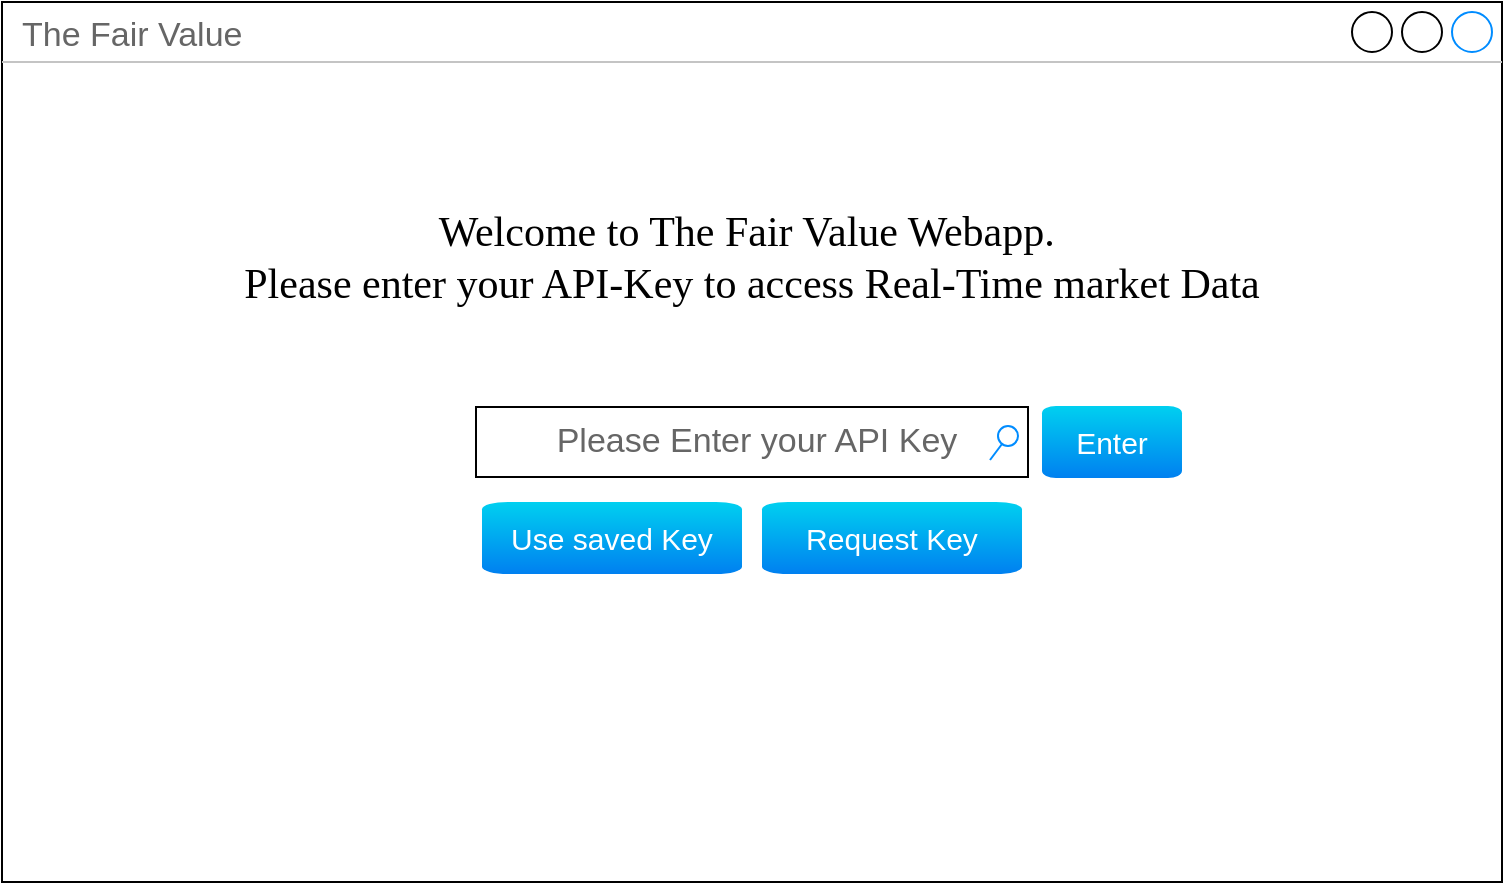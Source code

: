 <mxfile version="13.5.1" type="device" pages="5"><diagram id="nVEKs_tJ3gTtbINRgKGv" name="Opening Page"><mxGraphModel dx="786" dy="532" grid="1" gridSize="10" guides="1" tooltips="1" connect="1" arrows="1" fold="1" page="1" pageScale="1" pageWidth="827" pageHeight="1169" math="0" shadow="0"><root><mxCell id="0"/><mxCell id="1" parent="0"/><mxCell id="dOfxBbaBbQwArY07A-sx-1" value="The Fair Value" style="strokeWidth=1;shadow=0;dashed=0;align=center;html=1;shape=mxgraph.mockup.containers.window;align=left;verticalAlign=top;spacingLeft=8;strokeColor2=#008cff;strokeColor3=#c4c4c4;fontColor=#666666;mainText=;fontSize=17;labelBackgroundColor=none;" parent="1" vertex="1"><mxGeometry x="39" y="40" width="750" height="440" as="geometry"/></mxCell><mxCell id="dOfxBbaBbQwArY07A-sx-3" value="Please Enter your API Key" style="strokeWidth=1;shadow=0;dashed=0;align=center;html=1;shape=mxgraph.mockup.forms.searchBox;mainText=;strokeColor2=#008cff;fontColor=#666666;fontSize=17;align=center;spacingLeft=3;sketch=0;" parent="1" vertex="1"><mxGeometry x="276" y="242.5" width="276" height="35" as="geometry"/></mxCell><mxCell id="dOfxBbaBbQwArY07A-sx-6" value="&lt;font style=&quot;font-size: 15px&quot;&gt;Enter&lt;/font&gt;" style="html=1;strokeWidth=1;shadow=0;dashed=0;shape=mxgraph.ios7ui.icon;fontSize=8;fontColor=#ffffff;buttonText=;whiteSpace=wrap;align=center;sketch=0;" parent="1" vertex="1"><mxGeometry x="559" y="242" width="70" height="36" as="geometry"/></mxCell><mxCell id="dOfxBbaBbQwArY07A-sx-7" value="&lt;font style=&quot;font-size: 15px&quot;&gt;Request Key&lt;/font&gt;" style="html=1;strokeWidth=1;shadow=0;dashed=0;shape=mxgraph.ios7ui.icon;fontSize=8;fontColor=#ffffff;buttonText=;whiteSpace=wrap;align=center;sketch=0;" parent="1" vertex="1"><mxGeometry x="419" y="290" width="130" height="36" as="geometry"/></mxCell><mxCell id="dOfxBbaBbQwArY07A-sx-8" value="&lt;font style=&quot;font-size: 15px&quot;&gt;Use saved Key&lt;/font&gt;" style="html=1;strokeWidth=1;shadow=0;dashed=0;shape=mxgraph.ios7ui.icon;fontSize=8;fontColor=#ffffff;buttonText=;whiteSpace=wrap;align=center;sketch=0;" parent="1" vertex="1"><mxGeometry x="279" y="290" width="130" height="36" as="geometry"/></mxCell><mxCell id="dOfxBbaBbQwArY07A-sx-10" value="&lt;div style=&quot;font-size: 21px&quot;&gt;&lt;font style=&quot;font-size: 21px&quot; face=&quot;Times New Roman&quot;&gt;Welcome to The Fair Value Webapp.&amp;nbsp;&lt;/font&gt;&lt;/div&gt;&lt;div style=&quot;font-size: 21px&quot;&gt;&lt;font style=&quot;font-size: 21px&quot; face=&quot;Times New Roman&quot;&gt;Please enter your API-Key to access Real-Time market Data&lt;/font&gt;&lt;/div&gt;" style="text;spacingTop=-5;whiteSpace=wrap;html=1;align=center;fontSize=12;fontFamily=Helvetica;fillColor=none;strokeColor=none;sketch=0;strokeWidth=2;" parent="1" vertex="1"><mxGeometry x="114" y="140" width="600" height="90" as="geometry"/></mxCell></root></mxGraphModel></diagram><diagram id="iYIM7AHswoP82UL5nYcG" name="Ticker Symbol Search"><mxGraphModel dx="786" dy="532" grid="1" gridSize="10" guides="1" tooltips="1" connect="1" arrows="1" fold="1" page="1" pageScale="1" pageWidth="827" pageHeight="1169" math="0" shadow="0"><root><mxCell id="NiSIZVAwNdgrQR_E_oEu-0"/><mxCell id="NiSIZVAwNdgrQR_E_oEu-1" parent="NiSIZVAwNdgrQR_E_oEu-0"/><mxCell id="04xaJos0Sz_JxQjtoz8x-0" value="The Fair Value" style="strokeWidth=1;shadow=0;dashed=0;align=center;html=1;shape=mxgraph.mockup.containers.window;align=left;verticalAlign=top;spacingLeft=8;strokeColor2=#008cff;strokeColor3=#c4c4c4;fontColor=#666666;mainText=;fontSize=17;labelBackgroundColor=none;" parent="NiSIZVAwNdgrQR_E_oEu-1" vertex="1"><mxGeometry x="39" y="40" width="750" height="440" as="geometry"/></mxCell><mxCell id="04xaJos0Sz_JxQjtoz8x-1" value="Ticker Symbol" style="strokeWidth=1;shadow=0;dashed=0;align=center;html=1;shape=mxgraph.mockup.forms.searchBox;mainText=;strokeColor2=#008cff;fontColor=#666666;fontSize=17;align=center;spacingLeft=3;sketch=0;" parent="NiSIZVAwNdgrQR_E_oEu-1" vertex="1"><mxGeometry x="276" y="242.5" width="276" height="35" as="geometry"/></mxCell><mxCell id="04xaJos0Sz_JxQjtoz8x-2" value="&lt;font style=&quot;font-size: 15px&quot;&gt;Enter&lt;/font&gt;" style="html=1;strokeWidth=1;shadow=0;dashed=0;shape=mxgraph.ios7ui.icon;fontSize=8;fontColor=#ffffff;buttonText=;whiteSpace=wrap;align=center;sketch=0;" parent="NiSIZVAwNdgrQR_E_oEu-1" vertex="1"><mxGeometry x="559" y="242" width="70" height="36" as="geometry"/></mxCell><mxCell id="04xaJos0Sz_JxQjtoz8x-5" value="&lt;div style=&quot;font-size: 21px&quot;&gt;Please enter the stock ticker symbol of the company that should be analyzed (e.g. MSFT for Microsoft Corp.)&lt;/div&gt;" style="text;spacingTop=-5;whiteSpace=wrap;html=1;align=center;fontSize=12;fontFamily=Helvetica;fillColor=none;strokeColor=none;sketch=0;strokeWidth=2;" parent="NiSIZVAwNdgrQR_E_oEu-1" vertex="1"><mxGeometry x="114" y="140" width="600" height="90" as="geometry"/></mxCell></root></mxGraphModel></diagram><diagram name="Analysis Page: Overview" id="BSy3KXNof58JSF8q8rox"><mxGraphModel dx="786" dy="532" grid="1" gridSize="10" guides="1" tooltips="1" connect="1" arrows="1" fold="1" page="1" pageScale="1" pageWidth="827" pageHeight="1169" math="0" shadow="0"><root><mxCell id="X8668vcdXq4yNYpaVhXL-0"/><mxCell id="X8668vcdXq4yNYpaVhXL-1" parent="X8668vcdXq4yNYpaVhXL-0"/><mxCell id="X8668vcdXq4yNYpaVhXL-2" value="" style="strokeWidth=1;shadow=0;dashed=0;align=center;html=1;shape=mxgraph.mockup.containers.window;align=left;verticalAlign=top;spacingLeft=8;strokeColor2=#008cff;strokeColor3=#c4c4c4;fontColor=#666666;mainText=;fontSize=17;labelBackgroundColor=none;" parent="X8668vcdXq4yNYpaVhXL-1" vertex="1"><mxGeometry x="74" y="40" width="750" height="440" as="geometry"/></mxCell><mxCell id="So_fX2Aqz84tCzvls4bz-134" value="Assets/Equities/Liabilities Analysis" style="strokeColor=inherit;fillColor=inherit;gradientColor=inherit;strokeWidth=1;shadow=0;dashed=0;align=center;html=1;shape=mxgraph.mockup.containers.rrect;rSize=0;fontSize=17;fontColor=#666666;" parent="X8668vcdXq4yNYpaVhXL-1" vertex="1"><mxGeometry x="465" y="40" width="265" height="25" as="geometry"/></mxCell><mxCell id="So_fX2Aqz84tCzvls4bz-132" value="Fair Value&amp;nbsp; Analysis" style="strokeColor=inherit;fillColor=inherit;gradientColor=inherit;strokeWidth=1;shadow=0;dashed=0;align=center;html=1;shape=mxgraph.mockup.containers.rrect;rSize=0;fontSize=17;fontColor=#666666;" parent="X8668vcdXq4yNYpaVhXL-1" vertex="1"><mxGeometry x="296" y="40" width="164" height="25" as="geometry"/></mxCell><mxCell id="So_fX2Aqz84tCzvls4bz-2" value="&lt;h1&gt;Company Name&lt;/h1&gt;&lt;p&gt;&lt;b&gt;Company Description:&lt;/b&gt;&lt;/p&gt;&lt;p&gt;Lorem ipsum dolor sit amet, consectetur adipisicing elit, sed do eiusmod tempor incididunt ut labore et dolore magna aliqua.&lt;/p&gt;Lorem ipsum dolor sit amet, consectetur adipisicing elit, sed do eiusmod tempor incididunt ut labore et dolore magna aliqua.&lt;br&gt;Lorem ipsum dolor sit amet, consectetur adipisicing elit, sed do eiusmod tempor incididunt ut labore et dolore magna aliqua." style="text;html=1;strokeColor=none;fillColor=none;spacing=5;spacingTop=-20;whiteSpace=wrap;overflow=hidden;rounded=0;" parent="X8668vcdXq4yNYpaVhXL-1" vertex="1"><mxGeometry x="95" y="80" width="460" height="180" as="geometry"/></mxCell><mxCell id="So_fX2Aqz84tCzvls4bz-3" value="" style="verticalLabelPosition=bottom;shadow=0;dashed=0;align=center;html=1;verticalAlign=top;strokeWidth=1;shape=mxgraph.mockup.graphics.lineChart;strokeColor=none;strokeColor2=#666666;strokeColor3=#008cff;strokeColor4=#dddddd;" parent="X8668vcdXq4yNYpaVhXL-1" vertex="1"><mxGeometry x="105" y="260" width="370" height="180" as="geometry"/></mxCell><mxCell id="So_fX2Aqz84tCzvls4bz-4" value="Historical stock price" style="text;html=1;strokeColor=none;fillColor=none;align=center;verticalAlign=middle;whiteSpace=wrap;rounded=0;" parent="X8668vcdXq4yNYpaVhXL-1" vertex="1"><mxGeometry x="146" y="450" width="150" height="20" as="geometry"/></mxCell><mxCell id="So_fX2Aqz84tCzvls4bz-5" value="" style="html=1;shadow=0;dashed=0;shape=mxgraph.bootstrap.rrect;rSize=5;strokeColor=#DFDFDF;html=1;whiteSpace=wrap;fillColor=#FFFFFF;fontColor=#000000;" parent="X8668vcdXq4yNYpaVhXL-1" vertex="1"><mxGeometry x="575" y="80" width="110" height="150" as="geometry"/></mxCell><mxCell id="So_fX2Aqz84tCzvls4bz-6" value="Market Cap." style="strokeColor=inherit;fillColor=inherit;gradientColor=inherit;fontColor=inherit;html=1;shadow=0;dashed=0;shape=mxgraph.bootstrap.topButton;rSize=5;perimeter=none;whiteSpace=wrap;resizeWidth=1;align=left;spacing=10;" parent="So_fX2Aqz84tCzvls4bz-5" vertex="1"><mxGeometry width="110" height="30" relative="1" as="geometry"/></mxCell><mxCell id="So_fX2Aqz84tCzvls4bz-7" value="&lt;pre style=&quot;overflow-wrap: break-word&quot;&gt;EBITDA&lt;/pre&gt;" style="strokeColor=inherit;fillColor=inherit;gradientColor=inherit;fontColor=inherit;html=1;shadow=0;dashed=0;perimeter=none;whiteSpace=wrap;resizeWidth=1;align=left;spacing=10;" parent="So_fX2Aqz84tCzvls4bz-5" vertex="1"><mxGeometry width="110" height="30" relative="1" as="geometry"><mxPoint y="30" as="offset"/></mxGeometry></mxCell><mxCell id="So_fX2Aqz84tCzvls4bz-8" value="P/E-Ratio" style="strokeColor=inherit;fillColor=inherit;gradientColor=inherit;fontColor=inherit;html=1;shadow=0;dashed=0;perimeter=none;whiteSpace=wrap;resizeWidth=1;align=left;spacing=10;" parent="So_fX2Aqz84tCzvls4bz-5" vertex="1"><mxGeometry width="110" height="30" relative="1" as="geometry"><mxPoint y="60" as="offset"/></mxGeometry></mxCell><mxCell id="So_fX2Aqz84tCzvls4bz-9" value="EPS" style="strokeColor=inherit;fillColor=inherit;gradientColor=inherit;fontColor=inherit;html=1;shadow=0;dashed=0;perimeter=none;whiteSpace=wrap;resizeWidth=1;align=left;spacing=10;" parent="So_fX2Aqz84tCzvls4bz-5" vertex="1"><mxGeometry width="110" height="30" relative="1" as="geometry"><mxPoint y="90" as="offset"/></mxGeometry></mxCell><mxCell id="So_fX2Aqz84tCzvls4bz-10" value="Div. per share" style="strokeColor=inherit;fillColor=inherit;gradientColor=inherit;fontColor=inherit;html=1;shadow=0;dashed=0;shape=mxgraph.bootstrap.bottomButton;rSize=5;perimeter=none;whiteSpace=wrap;resizeWidth=1;resizeHeight=0;align=left;spacing=10;" parent="So_fX2Aqz84tCzvls4bz-5" vertex="1"><mxGeometry y="1" width="110" height="30" relative="1" as="geometry"><mxPoint y="-30" as="offset"/></mxGeometry></mxCell><mxCell id="So_fX2Aqz84tCzvls4bz-38" value="" style="html=1;shadow=0;dashed=0;shape=mxgraph.bootstrap.rrect;rSize=5;strokeColor=#DFDFDF;html=1;whiteSpace=wrap;fillColor=#FFFFFF;fontColor=#000000;" parent="X8668vcdXq4yNYpaVhXL-1" vertex="1"><mxGeometry x="575" y="230" width="110" height="150" as="geometry"/></mxCell><mxCell id="So_fX2Aqz84tCzvls4bz-39" value="Div.Yield" style="strokeColor=inherit;fillColor=inherit;gradientColor=inherit;fontColor=inherit;html=1;shadow=0;dashed=0;shape=mxgraph.bootstrap.topButton;rSize=5;perimeter=none;whiteSpace=wrap;resizeWidth=1;align=left;spacing=10;" parent="So_fX2Aqz84tCzvls4bz-38" vertex="1"><mxGeometry width="110" height="30" relative="1" as="geometry"/></mxCell><mxCell id="So_fX2Aqz84tCzvls4bz-40" value="Payout ratio" style="strokeColor=inherit;fillColor=inherit;gradientColor=inherit;fontColor=inherit;html=1;shadow=0;dashed=0;perimeter=none;whiteSpace=wrap;resizeWidth=1;align=left;spacing=10;" parent="So_fX2Aqz84tCzvls4bz-38" vertex="1"><mxGeometry width="110" height="30" relative="1" as="geometry"><mxPoint y="30" as="offset"/></mxGeometry></mxCell><mxCell id="So_fX2Aqz84tCzvls4bz-41" value="52 Week High" style="strokeColor=inherit;fillColor=inherit;gradientColor=inherit;fontColor=inherit;html=1;shadow=0;dashed=0;perimeter=none;whiteSpace=wrap;resizeWidth=1;align=left;spacing=10;" parent="So_fX2Aqz84tCzvls4bz-38" vertex="1"><mxGeometry width="110" height="30" relative="1" as="geometry"><mxPoint y="60" as="offset"/></mxGeometry></mxCell><mxCell id="So_fX2Aqz84tCzvls4bz-42" value="52 Week Low" style="strokeColor=inherit;fillColor=inherit;gradientColor=inherit;fontColor=inherit;html=1;shadow=0;dashed=0;perimeter=none;whiteSpace=wrap;resizeWidth=1;align=left;spacing=10;" parent="So_fX2Aqz84tCzvls4bz-38" vertex="1"><mxGeometry width="110" height="30" relative="1" as="geometry"><mxPoint y="90" as="offset"/></mxGeometry></mxCell><mxCell id="So_fX2Aqz84tCzvls4bz-43" value="Book Value" style="strokeColor=inherit;fillColor=inherit;gradientColor=inherit;fontColor=inherit;html=1;shadow=0;dashed=0;shape=mxgraph.bootstrap.bottomButton;rSize=5;perimeter=none;whiteSpace=wrap;resizeWidth=1;resizeHeight=0;align=left;spacing=10;" parent="So_fX2Aqz84tCzvls4bz-38" vertex="1"><mxGeometry y="1" width="110" height="30" relative="1" as="geometry"><mxPoint y="-30" as="offset"/></mxGeometry></mxCell><mxCell id="So_fX2Aqz84tCzvls4bz-44" value="" style="html=1;shadow=0;dashed=0;shape=mxgraph.bootstrap.rrect;rSize=5;strokeColor=#DFDFDF;html=1;whiteSpace=wrap;fillColor=#FFFFFF;fontColor=#000000;" parent="X8668vcdXq4yNYpaVhXL-1" vertex="1"><mxGeometry x="575" y="380" width="110" height="90" as="geometry"/></mxCell><mxCell id="So_fX2Aqz84tCzvls4bz-45" value="?" style="strokeColor=inherit;fillColor=inherit;gradientColor=inherit;fontColor=inherit;html=1;shadow=0;dashed=0;shape=mxgraph.bootstrap.topButton;rSize=5;perimeter=none;whiteSpace=wrap;resizeWidth=1;align=left;spacing=10;" parent="So_fX2Aqz84tCzvls4bz-44" vertex="1"><mxGeometry width="110" height="30" relative="1" as="geometry"/></mxCell><mxCell id="So_fX2Aqz84tCzvls4bz-46" value="?" style="strokeColor=inherit;fillColor=inherit;gradientColor=inherit;fontColor=inherit;html=1;shadow=0;dashed=0;perimeter=none;whiteSpace=wrap;resizeWidth=1;align=left;spacing=10;" parent="So_fX2Aqz84tCzvls4bz-44" vertex="1"><mxGeometry width="110" height="30" relative="1" as="geometry"><mxPoint y="30" as="offset"/></mxGeometry></mxCell><mxCell id="So_fX2Aqz84tCzvls4bz-47" value="?" style="strokeColor=inherit;fillColor=inherit;gradientColor=inherit;fontColor=inherit;html=1;shadow=0;dashed=0;perimeter=none;whiteSpace=wrap;resizeWidth=1;align=left;spacing=10;" parent="So_fX2Aqz84tCzvls4bz-44" vertex="1"><mxGeometry width="110" height="30" relative="1" as="geometry"><mxPoint y="60" as="offset"/></mxGeometry></mxCell><mxCell id="So_fX2Aqz84tCzvls4bz-68" value="" style="html=1;shadow=0;dashed=0;shape=mxgraph.bootstrap.rrect;rSize=5;strokeColor=#DFDFDF;html=1;whiteSpace=wrap;fillColor=#FFFFFF;fontColor=#000000;" parent="X8668vcdXq4yNYpaVhXL-1" vertex="1"><mxGeometry x="695" y="80" width="110" height="150" as="geometry"/></mxCell><mxCell id="So_fX2Aqz84tCzvls4bz-69" value="x" style="strokeColor=inherit;fillColor=inherit;gradientColor=inherit;fontColor=inherit;html=1;shadow=0;dashed=0;shape=mxgraph.bootstrap.topButton;rSize=5;perimeter=none;whiteSpace=wrap;resizeWidth=1;align=left;spacing=10;" parent="So_fX2Aqz84tCzvls4bz-68" vertex="1"><mxGeometry width="110" height="30" relative="1" as="geometry"/></mxCell><mxCell id="So_fX2Aqz84tCzvls4bz-70" value="y" style="strokeColor=inherit;fillColor=inherit;gradientColor=inherit;fontColor=inherit;html=1;shadow=0;dashed=0;perimeter=none;whiteSpace=wrap;resizeWidth=1;align=left;spacing=10;" parent="So_fX2Aqz84tCzvls4bz-68" vertex="1"><mxGeometry width="110" height="30" relative="1" as="geometry"><mxPoint y="30" as="offset"/></mxGeometry></mxCell><mxCell id="So_fX2Aqz84tCzvls4bz-71" value="c" style="strokeColor=inherit;fillColor=inherit;gradientColor=inherit;fontColor=inherit;html=1;shadow=0;dashed=0;perimeter=none;whiteSpace=wrap;resizeWidth=1;align=left;spacing=10;" parent="So_fX2Aqz84tCzvls4bz-68" vertex="1"><mxGeometry width="110" height="30" relative="1" as="geometry"><mxPoint y="60" as="offset"/></mxGeometry></mxCell><mxCell id="So_fX2Aqz84tCzvls4bz-72" value="v" style="strokeColor=inherit;fillColor=inherit;gradientColor=inherit;fontColor=inherit;html=1;shadow=0;dashed=0;perimeter=none;whiteSpace=wrap;resizeWidth=1;align=left;spacing=10;" parent="So_fX2Aqz84tCzvls4bz-68" vertex="1"><mxGeometry width="110" height="30" relative="1" as="geometry"><mxPoint y="90" as="offset"/></mxGeometry></mxCell><mxCell id="So_fX2Aqz84tCzvls4bz-73" value="b" style="strokeColor=inherit;fillColor=inherit;gradientColor=inherit;fontColor=inherit;html=1;shadow=0;dashed=0;shape=mxgraph.bootstrap.bottomButton;rSize=5;perimeter=none;whiteSpace=wrap;resizeWidth=1;resizeHeight=0;align=left;spacing=10;" parent="So_fX2Aqz84tCzvls4bz-68" vertex="1"><mxGeometry y="1" width="110" height="30" relative="1" as="geometry"><mxPoint y="-30" as="offset"/></mxGeometry></mxCell><mxCell id="So_fX2Aqz84tCzvls4bz-74" value="" style="html=1;shadow=0;dashed=0;shape=mxgraph.bootstrap.rrect;rSize=5;strokeColor=#DFDFDF;html=1;whiteSpace=wrap;fillColor=#FFFFFF;fontColor=#000000;" parent="X8668vcdXq4yNYpaVhXL-1" vertex="1"><mxGeometry x="695" y="230" width="110" height="150" as="geometry"/></mxCell><mxCell id="So_fX2Aqz84tCzvls4bz-75" value="n" style="strokeColor=inherit;fillColor=inherit;gradientColor=inherit;fontColor=inherit;html=1;shadow=0;dashed=0;shape=mxgraph.bootstrap.topButton;rSize=5;perimeter=none;whiteSpace=wrap;resizeWidth=1;align=left;spacing=10;" parent="So_fX2Aqz84tCzvls4bz-74" vertex="1"><mxGeometry width="110" height="30" relative="1" as="geometry"/></mxCell><mxCell id="So_fX2Aqz84tCzvls4bz-76" value="m" style="strokeColor=inherit;fillColor=inherit;gradientColor=inherit;fontColor=inherit;html=1;shadow=0;dashed=0;perimeter=none;whiteSpace=wrap;resizeWidth=1;align=left;spacing=10;" parent="So_fX2Aqz84tCzvls4bz-74" vertex="1"><mxGeometry width="110" height="30" relative="1" as="geometry"><mxPoint y="30" as="offset"/></mxGeometry></mxCell><mxCell id="So_fX2Aqz84tCzvls4bz-77" value="a" style="strokeColor=inherit;fillColor=inherit;gradientColor=inherit;fontColor=inherit;html=1;shadow=0;dashed=0;perimeter=none;whiteSpace=wrap;resizeWidth=1;align=left;spacing=10;" parent="So_fX2Aqz84tCzvls4bz-74" vertex="1"><mxGeometry width="110" height="30" relative="1" as="geometry"><mxPoint y="60" as="offset"/></mxGeometry></mxCell><mxCell id="So_fX2Aqz84tCzvls4bz-78" value="s" style="strokeColor=inherit;fillColor=inherit;gradientColor=inherit;fontColor=inherit;html=1;shadow=0;dashed=0;perimeter=none;whiteSpace=wrap;resizeWidth=1;align=left;spacing=10;" parent="So_fX2Aqz84tCzvls4bz-74" vertex="1"><mxGeometry width="110" height="30" relative="1" as="geometry"><mxPoint y="90" as="offset"/></mxGeometry></mxCell><mxCell id="So_fX2Aqz84tCzvls4bz-79" value="f" style="strokeColor=inherit;fillColor=inherit;gradientColor=inherit;fontColor=inherit;html=1;shadow=0;dashed=0;shape=mxgraph.bootstrap.bottomButton;rSize=5;perimeter=none;whiteSpace=wrap;resizeWidth=1;resizeHeight=0;align=left;spacing=10;" parent="So_fX2Aqz84tCzvls4bz-74" vertex="1"><mxGeometry y="1" width="110" height="30" relative="1" as="geometry"><mxPoint y="-30" as="offset"/></mxGeometry></mxCell><mxCell id="So_fX2Aqz84tCzvls4bz-80" value="" style="html=1;shadow=0;dashed=0;shape=mxgraph.bootstrap.rrect;rSize=5;strokeColor=#DFDFDF;html=1;whiteSpace=wrap;fillColor=#FFFFFF;fontColor=#000000;" parent="X8668vcdXq4yNYpaVhXL-1" vertex="1"><mxGeometry x="695" y="380" width="110" height="90" as="geometry"/></mxCell><mxCell id="So_fX2Aqz84tCzvls4bz-81" value="g" style="strokeColor=inherit;fillColor=inherit;gradientColor=inherit;fontColor=inherit;html=1;shadow=0;dashed=0;shape=mxgraph.bootstrap.topButton;rSize=5;perimeter=none;whiteSpace=wrap;resizeWidth=1;align=left;spacing=10;" parent="So_fX2Aqz84tCzvls4bz-80" vertex="1"><mxGeometry width="110" height="30" relative="1" as="geometry"/></mxCell><mxCell id="So_fX2Aqz84tCzvls4bz-82" value="h" style="strokeColor=inherit;fillColor=inherit;gradientColor=inherit;fontColor=inherit;html=1;shadow=0;dashed=0;perimeter=none;whiteSpace=wrap;resizeWidth=1;align=left;spacing=10;" parent="So_fX2Aqz84tCzvls4bz-80" vertex="1"><mxGeometry width="110" height="30" relative="1" as="geometry"><mxPoint y="30" as="offset"/></mxGeometry></mxCell><mxCell id="So_fX2Aqz84tCzvls4bz-83" value="j" style="strokeColor=inherit;fillColor=inherit;gradientColor=inherit;fontColor=inherit;html=1;shadow=0;dashed=0;perimeter=none;whiteSpace=wrap;resizeWidth=1;align=left;spacing=10;" parent="So_fX2Aqz84tCzvls4bz-80" vertex="1"><mxGeometry width="110" height="30" relative="1" as="geometry"><mxPoint y="60" as="offset"/></mxGeometry></mxCell><mxCell id="So_fX2Aqz84tCzvls4bz-127" value="" style="strokeWidth=1;shadow=0;dashed=0;align=center;html=1;shape=mxgraph.mockup.containers.marginRect2;rectMarginTop=32;strokeColor=#666666;gradientColor=none;" parent="X8668vcdXq4yNYpaVhXL-1" vertex="1"><mxGeometry x="74" y="40" width="626" height="30" as="geometry"/></mxCell><mxCell id="So_fX2Aqz84tCzvls4bz-129" value="Overview" style="strokeWidth=1;shadow=0;dashed=0;align=center;html=1;shape=mxgraph.mockup.containers.rrect;rSize=0;fontSize=17;fontColor=#ffffff;strokeColor=#008cff;fillColor=#008cff;" parent="So_fX2Aqz84tCzvls4bz-127" vertex="1"><mxGeometry width="90" height="25" relative="1" as="geometry"><mxPoint as="offset"/></mxGeometry></mxCell><mxCell id="So_fX2Aqz84tCzvls4bz-130" value="Fundamentals" style="strokeColor=inherit;fillColor=inherit;gradientColor=inherit;strokeWidth=1;shadow=0;dashed=0;align=center;html=1;shape=mxgraph.mockup.containers.rrect;rSize=0;fontSize=17;fontColor=#666666;gradientColor=none;" parent="So_fX2Aqz84tCzvls4bz-127" vertex="1"><mxGeometry width="120" height="25" relative="1" as="geometry"><mxPoint x="96" as="offset"/></mxGeometry></mxCell><mxCell id="So_fX2Aqz84tCzvls4bz-131" value="" style="strokeWidth=1;shadow=0;dashed=0;align=center;html=1;shape=mxgraph.mockup.containers.topButton;rSize=5;strokeColor=#008cff;fillColor=#008cff;gradientColor=none;resizeWidth=1;movable=0;deletable=1;" parent="So_fX2Aqz84tCzvls4bz-127" vertex="1"><mxGeometry width="626" height="7" relative="1" as="geometry"><mxPoint y="25" as="offset"/></mxGeometry></mxCell><mxCell id="So_fX2Aqz84tCzvls4bz-133" value="&lt;font style=&quot;font-size: 11px&quot;&gt;Time Frame&lt;/font&gt;" style="strokeWidth=1;shadow=0;dashed=0;align=center;html=1;shape=mxgraph.mockup.forms.comboBox;strokeColor=#999999;fillColor=#ddeeff;align=left;fillColor2=#aaddff;mainText=;fontColor=#666666;fontSize=17;spacingLeft=3;" parent="X8668vcdXq4yNYpaVhXL-1" vertex="1"><mxGeometry x="320" y="440" width="136" height="31" as="geometry"/></mxCell></root></mxGraphModel></diagram><diagram name="Analysis Page: Fundamentals" id="iD0R3KRS_umVIPXY3lJf"><mxGraphModel dx="786" dy="625" grid="1" gridSize="10" guides="1" tooltips="1" connect="1" arrows="1" fold="1" page="1" pageScale="1" pageWidth="827" pageHeight="1169" math="0" shadow="0"><root><mxCell id="0MN5usVPRWpZfKrXAKJf-0"/><mxCell id="0MN5usVPRWpZfKrXAKJf-1" parent="0MN5usVPRWpZfKrXAKJf-0"/><mxCell id="0MN5usVPRWpZfKrXAKJf-2" value="" style="strokeWidth=1;shadow=0;dashed=0;align=center;html=1;shape=mxgraph.mockup.containers.window;align=left;verticalAlign=top;spacingLeft=8;strokeColor2=#008cff;strokeColor3=#c4c4c4;fontColor=#666666;mainText=;fontSize=17;labelBackgroundColor=none;" parent="0MN5usVPRWpZfKrXAKJf-1" vertex="1"><mxGeometry x="74" y="40" width="750" height="1090" as="geometry"/></mxCell><mxCell id="0MN5usVPRWpZfKrXAKJf-4" value="" style="verticalLabelPosition=bottom;shadow=0;dashed=0;align=center;html=1;verticalAlign=top;strokeWidth=1;shape=mxgraph.mockup.graphics.lineChart;strokeColor=none;strokeColor2=#666666;strokeColor3=#008cff;strokeColor4=#dddddd;" parent="0MN5usVPRWpZfKrXAKJf-1" vertex="1"><mxGeometry x="110" y="80" width="570" height="260" as="geometry"/></mxCell><mxCell id="0MN5usVPRWpZfKrXAKJf-5" value="Income" style="text;html=1;strokeColor=none;fillColor=none;align=center;verticalAlign=middle;whiteSpace=wrap;rounded=0;" parent="0MN5usVPRWpZfKrXAKJf-1" vertex="1"><mxGeometry x="480" y="140" width="150" height="20" as="geometry"/></mxCell><mxCell id="tzyrLy3UDBMMnlAxcU_k-0" value="" style="strokeWidth=1;shadow=0;dashed=0;align=center;html=1;shape=mxgraph.mockup.containers.marginRect2;rectMarginTop=32;strokeColor=#666666;gradientColor=none;" parent="0MN5usVPRWpZfKrXAKJf-1" vertex="1"><mxGeometry x="74" y="40" width="656" height="30" as="geometry"/></mxCell><mxCell id="tzyrLy3UDBMMnlAxcU_k-1" value="Fundamentals" style="strokeWidth=1;shadow=0;dashed=0;align=center;html=1;shape=mxgraph.mockup.containers.rrect;rSize=0;fontSize=17;fontColor=#ffffff;strokeColor=#008cff;fillColor=#008cff;" parent="tzyrLy3UDBMMnlAxcU_k-0" vertex="1"><mxGeometry width="130" height="25" relative="1" as="geometry"><mxPoint x="86" y="2.5" as="offset"/></mxGeometry></mxCell><mxCell id="tzyrLy3UDBMMnlAxcU_k-2" value="Overview" style="strokeColor=inherit;fillColor=inherit;gradientColor=inherit;strokeWidth=1;shadow=0;dashed=0;align=center;html=1;shape=mxgraph.mockup.containers.rrect;rSize=0;fontSize=17;fontColor=#666666;gradientColor=none;" parent="tzyrLy3UDBMMnlAxcU_k-0" vertex="1"><mxGeometry width="80" height="25" relative="1" as="geometry"><mxPoint as="offset"/></mxGeometry></mxCell><mxCell id="tzyrLy3UDBMMnlAxcU_k-3" value="" style="strokeWidth=1;shadow=0;dashed=0;align=center;html=1;shape=mxgraph.mockup.containers.topButton;rSize=5;strokeColor=#008cff;fillColor=#008cff;gradientColor=none;resizeWidth=1;movable=0;deletable=1;" parent="tzyrLy3UDBMMnlAxcU_k-0" vertex="1"><mxGeometry width="656" height="7" relative="1" as="geometry"><mxPoint y="25" as="offset"/></mxGeometry></mxCell><mxCell id="Enzaifo2Dg0cFHqHRtpE-0" value="Assets/Equities/Liabilities Analysis" style="strokeColor=inherit;fillColor=inherit;gradientColor=inherit;strokeWidth=1;shadow=0;dashed=0;align=center;html=1;shape=mxgraph.mockup.containers.rrect;rSize=0;fontSize=17;fontColor=#666666;" parent="0MN5usVPRWpZfKrXAKJf-1" vertex="1"><mxGeometry x="296" y="40" width="265" height="25" as="geometry"/></mxCell><mxCell id="Enzaifo2Dg0cFHqHRtpE-1" value="Fair Value&amp;nbsp; Analysis" style="strokeColor=inherit;fillColor=inherit;gradientColor=inherit;strokeWidth=1;shadow=0;dashed=0;align=center;html=1;shape=mxgraph.mockup.containers.rrect;rSize=0;fontSize=17;fontColor=#666666;" parent="0MN5usVPRWpZfKrXAKJf-1" vertex="1"><mxGeometry x="566" y="40" width="164" height="25" as="geometry"/></mxCell><mxCell id="b7afxGRV0bs3J7Gaqbq8-0" value="time periods" style="text;html=1;strokeColor=none;fillColor=none;align=center;verticalAlign=middle;whiteSpace=wrap;rounded=0;" vertex="1" parent="0MN5usVPRWpZfKrXAKJf-1"><mxGeometry x="415" y="360" width="40" height="20" as="geometry"/></mxCell><mxCell id="b7afxGRV0bs3J7Gaqbq8-1" value="Income in $" style="text;html=1;strokeColor=none;fillColor=none;align=center;verticalAlign=middle;whiteSpace=wrap;rounded=0;" vertex="1" parent="0MN5usVPRWpZfKrXAKJf-1"><mxGeometry x="74" y="150" width="60" height="20" as="geometry"/></mxCell><mxCell id="b7afxGRV0bs3J7Gaqbq8-2" value="" style="endArrow=classic;html=1;entryX=1.001;entryY=0.199;entryDx=0;entryDy=0;entryPerimeter=0;exitX=1;exitY=1.005;exitDx=0;exitDy=0;exitPerimeter=0;" edge="1" parent="0MN5usVPRWpZfKrXAKJf-1" source="0MN5usVPRWpZfKrXAKJf-4" target="0MN5usVPRWpZfKrXAKJf-4"><mxGeometry width="50" height="50" relative="1" as="geometry"><mxPoint x="780" y="340" as="sourcePoint"/><mxPoint x="830" y="290" as="targetPoint"/><Array as="points"/></mxGeometry></mxCell><mxCell id="b7afxGRV0bs3J7Gaqbq8-3" value="Margins %" style="text;html=1;strokeColor=none;fillColor=none;align=center;verticalAlign=middle;whiteSpace=wrap;rounded=0;" vertex="1" parent="0MN5usVPRWpZfKrXAKJf-1"><mxGeometry x="680" y="240" width="60" height="20" as="geometry"/></mxCell><mxCell id="b7afxGRV0bs3J7Gaqbq8-5" value="" style="strokeWidth=1;shadow=0;dashed=0;align=center;html=1;shape=mxgraph.mockup.forms.rrect;rSize=0;strokeColor=#999999;" vertex="1" parent="0MN5usVPRWpZfKrXAKJf-1"><mxGeometry x="110" y="390" width="660" height="30" as="geometry"/></mxCell><mxCell id="b7afxGRV0bs3J7Gaqbq8-6" value="Income Y1" style="strokeColor=inherit;fillColor=inherit;gradientColor=inherit;strokeWidth=1;shadow=0;dashed=0;align=center;html=1;shape=mxgraph.mockup.forms.rrect;rSize=0;fontSize=17;fontColor=#666666;" vertex="1" parent="b7afxGRV0bs3J7Gaqbq8-5"><mxGeometry width="110" height="30" as="geometry"/></mxCell><mxCell id="b7afxGRV0bs3J7Gaqbq8-7" value="Income Y2" style="strokeColor=inherit;fillColor=inherit;gradientColor=inherit;strokeWidth=1;shadow=0;dashed=0;align=center;html=1;shape=mxgraph.mockup.forms.rrect;rSize=0;fontSize=17;fontColor=#666666;" vertex="1" parent="b7afxGRV0bs3J7Gaqbq8-5"><mxGeometry x="110" width="110" height="30" as="geometry"/></mxCell><mxCell id="b7afxGRV0bs3J7Gaqbq8-8" value="Income Y3" style="strokeColor=inherit;fillColor=inherit;gradientColor=inherit;strokeWidth=1;shadow=0;dashed=0;align=center;html=1;shape=mxgraph.mockup.forms.rrect;rSize=0;fontSize=17;fontColor=#666666;" vertex="1" parent="b7afxGRV0bs3J7Gaqbq8-5"><mxGeometry x="220" width="110" height="30" as="geometry"/></mxCell><mxCell id="b7afxGRV0bs3J7Gaqbq8-9" value="Income Y4" style="strokeColor=inherit;fillColor=inherit;gradientColor=inherit;strokeWidth=1;shadow=0;dashed=0;align=center;html=1;shape=mxgraph.mockup.forms.rrect;rSize=0;fontSize=17;fontColor=#666666;" vertex="1" parent="b7afxGRV0bs3J7Gaqbq8-5"><mxGeometry x="330" width="110" height="30" as="geometry"/></mxCell><mxCell id="b7afxGRV0bs3J7Gaqbq8-10" value="Income Y5" style="strokeColor=inherit;fillColor=inherit;gradientColor=inherit;strokeWidth=1;shadow=0;dashed=0;align=center;html=1;shape=mxgraph.mockup.forms.rrect;rSize=0;fontSize=17;fontColor=#666666;" vertex="1" parent="b7afxGRV0bs3J7Gaqbq8-5"><mxGeometry x="440" width="110" height="30" as="geometry"/></mxCell><mxCell id="b7afxGRV0bs3J7Gaqbq8-11" value="Mean change" style="strokeColor=inherit;fillColor=inherit;gradientColor=inherit;strokeWidth=1;shadow=0;dashed=0;align=center;html=1;shape=mxgraph.mockup.forms.rrect;rSize=0;fontSize=17;fontColor=#666666;" vertex="1" parent="b7afxGRV0bs3J7Gaqbq8-5"><mxGeometry x="550" width="110" height="30" as="geometry"/></mxCell><mxCell id="b7afxGRV0bs3J7Gaqbq8-14" value="" style="strokeWidth=1;shadow=0;dashed=0;align=center;html=1;shape=mxgraph.mockup.forms.rrect;rSize=0;strokeColor=#999999;" vertex="1" parent="0MN5usVPRWpZfKrXAKJf-1"><mxGeometry x="110" y="480" width="660" height="30" as="geometry"/></mxCell><mxCell id="b7afxGRV0bs3J7Gaqbq8-15" value="Gross mar Y1" style="strokeColor=inherit;fillColor=inherit;gradientColor=inherit;strokeWidth=1;shadow=0;dashed=0;align=center;html=1;shape=mxgraph.mockup.forms.rrect;rSize=0;fontSize=17;fontColor=#666666;" vertex="1" parent="b7afxGRV0bs3J7Gaqbq8-14"><mxGeometry width="110" height="30" as="geometry"/></mxCell><mxCell id="b7afxGRV0bs3J7Gaqbq8-16" value="Gross mar&amp;nbsp;&amp;nbsp;Y2" style="strokeColor=inherit;fillColor=inherit;gradientColor=inherit;strokeWidth=1;shadow=0;dashed=0;align=center;html=1;shape=mxgraph.mockup.forms.rrect;rSize=0;fontSize=17;fontColor=#666666;" vertex="1" parent="b7afxGRV0bs3J7Gaqbq8-14"><mxGeometry x="110" width="110" height="30" as="geometry"/></mxCell><mxCell id="b7afxGRV0bs3J7Gaqbq8-17" value="Gross mar&amp;nbsp;&amp;nbsp;Y3" style="strokeColor=inherit;fillColor=inherit;gradientColor=inherit;strokeWidth=1;shadow=0;dashed=0;align=center;html=1;shape=mxgraph.mockup.forms.rrect;rSize=0;fontSize=17;fontColor=#666666;" vertex="1" parent="b7afxGRV0bs3J7Gaqbq8-14"><mxGeometry x="220" width="110" height="30" as="geometry"/></mxCell><mxCell id="b7afxGRV0bs3J7Gaqbq8-18" value="Gross mar&amp;nbsp;&amp;nbsp;Y4" style="strokeColor=inherit;fillColor=inherit;gradientColor=inherit;strokeWidth=1;shadow=0;dashed=0;align=center;html=1;shape=mxgraph.mockup.forms.rrect;rSize=0;fontSize=17;fontColor=#666666;" vertex="1" parent="b7afxGRV0bs3J7Gaqbq8-14"><mxGeometry x="330" width="110" height="30" as="geometry"/></mxCell><mxCell id="b7afxGRV0bs3J7Gaqbq8-19" value="Gross mar&amp;nbsp;&amp;nbsp;Y5" style="strokeColor=inherit;fillColor=inherit;gradientColor=inherit;strokeWidth=1;shadow=0;dashed=0;align=center;html=1;shape=mxgraph.mockup.forms.rrect;rSize=0;fontSize=17;fontColor=#666666;" vertex="1" parent="b7afxGRV0bs3J7Gaqbq8-14"><mxGeometry x="440" width="110" height="30" as="geometry"/></mxCell><mxCell id="b7afxGRV0bs3J7Gaqbq8-20" value="Mean change" style="strokeColor=inherit;fillColor=inherit;gradientColor=inherit;strokeWidth=1;shadow=0;dashed=0;align=center;html=1;shape=mxgraph.mockup.forms.rrect;rSize=0;fontSize=17;fontColor=#666666;" vertex="1" parent="b7afxGRV0bs3J7Gaqbq8-14"><mxGeometry x="550" width="110" height="30" as="geometry"/></mxCell><mxCell id="b7afxGRV0bs3J7Gaqbq8-21" value="" style="strokeWidth=1;shadow=0;dashed=0;align=center;html=1;shape=mxgraph.mockup.forms.rrect;rSize=0;strokeColor=#999999;" vertex="1" parent="0MN5usVPRWpZfKrXAKJf-1"><mxGeometry x="110" y="510" width="660" height="30" as="geometry"/></mxCell><mxCell id="b7afxGRV0bs3J7Gaqbq8-22" value="Net mar Y1" style="strokeColor=inherit;fillColor=inherit;gradientColor=inherit;strokeWidth=1;shadow=0;dashed=0;align=center;html=1;shape=mxgraph.mockup.forms.rrect;rSize=0;fontSize=17;fontColor=#666666;" vertex="1" parent="b7afxGRV0bs3J7Gaqbq8-21"><mxGeometry width="110" height="30" as="geometry"/></mxCell><mxCell id="b7afxGRV0bs3J7Gaqbq8-23" value="Net mar&amp;nbsp;&amp;nbsp;Y2" style="strokeColor=inherit;fillColor=inherit;gradientColor=inherit;strokeWidth=1;shadow=0;dashed=0;align=center;html=1;shape=mxgraph.mockup.forms.rrect;rSize=0;fontSize=17;fontColor=#666666;" vertex="1" parent="b7afxGRV0bs3J7Gaqbq8-21"><mxGeometry x="110" width="110" height="30" as="geometry"/></mxCell><mxCell id="b7afxGRV0bs3J7Gaqbq8-24" value="Net mar&amp;nbsp;&amp;nbsp;Y3" style="strokeColor=inherit;fillColor=inherit;gradientColor=inherit;strokeWidth=1;shadow=0;dashed=0;align=center;html=1;shape=mxgraph.mockup.forms.rrect;rSize=0;fontSize=17;fontColor=#666666;" vertex="1" parent="b7afxGRV0bs3J7Gaqbq8-21"><mxGeometry x="220" width="110" height="30" as="geometry"/></mxCell><mxCell id="b7afxGRV0bs3J7Gaqbq8-25" value="Net mar&amp;nbsp;&amp;nbsp;Y4" style="strokeColor=inherit;fillColor=inherit;gradientColor=inherit;strokeWidth=1;shadow=0;dashed=0;align=center;html=1;shape=mxgraph.mockup.forms.rrect;rSize=0;fontSize=17;fontColor=#666666;" vertex="1" parent="b7afxGRV0bs3J7Gaqbq8-21"><mxGeometry x="330" width="110" height="30" as="geometry"/></mxCell><mxCell id="b7afxGRV0bs3J7Gaqbq8-26" value="Net mar&amp;nbsp;&amp;nbsp;Y5" style="strokeColor=inherit;fillColor=inherit;gradientColor=inherit;strokeWidth=1;shadow=0;dashed=0;align=center;html=1;shape=mxgraph.mockup.forms.rrect;rSize=0;fontSize=17;fontColor=#666666;" vertex="1" parent="b7afxGRV0bs3J7Gaqbq8-21"><mxGeometry x="440" width="110" height="30" as="geometry"/></mxCell><mxCell id="b7afxGRV0bs3J7Gaqbq8-27" value="Mean change" style="strokeColor=inherit;fillColor=inherit;gradientColor=inherit;strokeWidth=1;shadow=0;dashed=0;align=center;html=1;shape=mxgraph.mockup.forms.rrect;rSize=0;fontSize=17;fontColor=#666666;" vertex="1" parent="b7afxGRV0bs3J7Gaqbq8-21"><mxGeometry x="550" width="110" height="30" as="geometry"/></mxCell><mxCell id="b7afxGRV0bs3J7Gaqbq8-28" value="" style="verticalLabelPosition=bottom;shadow=0;dashed=0;align=center;html=1;verticalAlign=top;strokeWidth=1;shape=mxgraph.mockup.graphics.lineChart;strokeColor=none;strokeColor2=#666666;strokeColor3=#008cff;strokeColor4=#dddddd;" vertex="1" parent="0MN5usVPRWpZfKrXAKJf-1"><mxGeometry x="110" y="610" width="570" height="260" as="geometry"/></mxCell><mxCell id="b7afxGRV0bs3J7Gaqbq8-29" value="" style="endArrow=none;dashed=1;html=1;dashPattern=1 3;strokeWidth=2;exitX=0.022;exitY=1;exitDx=0;exitDy=0;exitPerimeter=0;entryX=0.86;entryY=0.654;entryDx=0;entryDy=0;entryPerimeter=0;" edge="1" parent="0MN5usVPRWpZfKrXAKJf-1" source="b7afxGRV0bs3J7Gaqbq8-31" target="0MN5usVPRWpZfKrXAKJf-4"><mxGeometry width="50" height="50" relative="1" as="geometry"><mxPoint x="360" y="420" as="sourcePoint"/><mxPoint x="410" y="370" as="targetPoint"/><Array as="points"><mxPoint x="210" y="300"/><mxPoint x="280" y="280"/><mxPoint x="420" y="270"/></Array></mxGeometry></mxCell><mxCell id="b7afxGRV0bs3J7Gaqbq8-30" value="Gross Margin" style="text;html=1;strokeColor=none;fillColor=none;align=center;verticalAlign=middle;whiteSpace=wrap;rounded=0;" vertex="1" parent="0MN5usVPRWpZfKrXAKJf-1"><mxGeometry x="414" y="190" width="150" height="20" as="geometry"/></mxCell><mxCell id="b7afxGRV0bs3J7Gaqbq8-32" value="" style="endArrow=none;dashed=1;html=1;entryX=0.825;entryY=0.808;entryDx=0;entryDy=0;entryPerimeter=0;" edge="1" parent="0MN5usVPRWpZfKrXAKJf-1" target="0MN5usVPRWpZfKrXAKJf-4"><mxGeometry width="50" height="50" relative="1" as="geometry"><mxPoint x="130" y="340" as="sourcePoint"/><mxPoint x="400" y="240" as="targetPoint"/><Array as="points"><mxPoint x="360" y="290"/></Array></mxGeometry></mxCell><mxCell id="b7afxGRV0bs3J7Gaqbq8-31" value="Operative Margin" style="text;html=1;strokeColor=none;fillColor=none;align=center;verticalAlign=middle;whiteSpace=wrap;rounded=0;" vertex="1" parent="0MN5usVPRWpZfKrXAKJf-1"><mxGeometry x="490" y="230" width="150" height="20" as="geometry"/></mxCell><mxCell id="b7afxGRV0bs3J7Gaqbq8-33" value="" style="endArrow=none;dashed=1;html=1;dashPattern=1 3;strokeWidth=2;exitX=0.022;exitY=1;exitDx=0;exitDy=0;exitPerimeter=0;entryX=0.86;entryY=0.654;entryDx=0;entryDy=0;entryPerimeter=0;" edge="1" parent="0MN5usVPRWpZfKrXAKJf-1" source="0MN5usVPRWpZfKrXAKJf-4" target="b7afxGRV0bs3J7Gaqbq8-31"><mxGeometry width="50" height="50" relative="1" as="geometry"><mxPoint x="122.54" y="340" as="sourcePoint"/><mxPoint x="600.2" y="250.04" as="targetPoint"/><Array as="points"/></mxGeometry></mxCell><mxCell id="b7afxGRV0bs3J7Gaqbq8-34" value="Net Margin" style="text;html=1;strokeColor=none;fillColor=none;align=center;verticalAlign=middle;whiteSpace=wrap;rounded=0;" vertex="1" parent="0MN5usVPRWpZfKrXAKJf-1"><mxGeometry x="540" y="300" width="150" height="20" as="geometry"/></mxCell><mxCell id="b7afxGRV0bs3J7Gaqbq8-36" value="Profit" style="text;html=1;strokeColor=none;fillColor=none;align=center;verticalAlign=middle;whiteSpace=wrap;rounded=0;" vertex="1" parent="0MN5usVPRWpZfKrXAKJf-1"><mxGeometry x="365" y="170" width="150" height="20" as="geometry"/></mxCell><mxCell id="b7afxGRV0bs3J7Gaqbq8-37" value="" style="strokeWidth=1;shadow=0;dashed=0;align=center;html=1;shape=mxgraph.mockup.forms.rrect;rSize=0;strokeColor=#999999;" vertex="1" parent="0MN5usVPRWpZfKrXAKJf-1"><mxGeometry x="110" y="420" width="660" height="30" as="geometry"/></mxCell><mxCell id="b7afxGRV0bs3J7Gaqbq8-38" value="Profit Y1" style="strokeColor=inherit;fillColor=inherit;gradientColor=inherit;strokeWidth=1;shadow=0;dashed=0;align=center;html=1;shape=mxgraph.mockup.forms.rrect;rSize=0;fontSize=17;fontColor=#666666;" vertex="1" parent="b7afxGRV0bs3J7Gaqbq8-37"><mxGeometry width="110" height="30" as="geometry"/></mxCell><mxCell id="b7afxGRV0bs3J7Gaqbq8-39" value="Profit Y2" style="strokeColor=inherit;fillColor=inherit;gradientColor=inherit;strokeWidth=1;shadow=0;dashed=0;align=center;html=1;shape=mxgraph.mockup.forms.rrect;rSize=0;fontSize=17;fontColor=#666666;" vertex="1" parent="b7afxGRV0bs3J7Gaqbq8-37"><mxGeometry x="110" width="110" height="30" as="geometry"/></mxCell><mxCell id="b7afxGRV0bs3J7Gaqbq8-40" value="Profit Y3" style="strokeColor=inherit;fillColor=inherit;gradientColor=inherit;strokeWidth=1;shadow=0;dashed=0;align=center;html=1;shape=mxgraph.mockup.forms.rrect;rSize=0;fontSize=17;fontColor=#666666;" vertex="1" parent="b7afxGRV0bs3J7Gaqbq8-37"><mxGeometry x="220" width="110" height="30" as="geometry"/></mxCell><mxCell id="b7afxGRV0bs3J7Gaqbq8-41" value="Profit Y4" style="strokeColor=inherit;fillColor=inherit;gradientColor=inherit;strokeWidth=1;shadow=0;dashed=0;align=center;html=1;shape=mxgraph.mockup.forms.rrect;rSize=0;fontSize=17;fontColor=#666666;" vertex="1" parent="b7afxGRV0bs3J7Gaqbq8-37"><mxGeometry x="330" width="110" height="30" as="geometry"/></mxCell><mxCell id="b7afxGRV0bs3J7Gaqbq8-42" value="Profit Y5" style="strokeColor=inherit;fillColor=inherit;gradientColor=inherit;strokeWidth=1;shadow=0;dashed=0;align=center;html=1;shape=mxgraph.mockup.forms.rrect;rSize=0;fontSize=17;fontColor=#666666;" vertex="1" parent="b7afxGRV0bs3J7Gaqbq8-37"><mxGeometry x="440" width="110" height="30" as="geometry"/></mxCell><mxCell id="b7afxGRV0bs3J7Gaqbq8-43" value="Mean change" style="strokeColor=inherit;fillColor=inherit;gradientColor=inherit;strokeWidth=1;shadow=0;dashed=0;align=center;html=1;shape=mxgraph.mockup.forms.rrect;rSize=0;fontSize=17;fontColor=#666666;" vertex="1" parent="b7afxGRV0bs3J7Gaqbq8-37"><mxGeometry x="550" width="110" height="30" as="geometry"/></mxCell><mxCell id="b7afxGRV0bs3J7Gaqbq8-44" value="" style="strokeWidth=1;shadow=0;dashed=0;align=center;html=1;shape=mxgraph.mockup.forms.rrect;rSize=0;strokeColor=#999999;" vertex="1" parent="0MN5usVPRWpZfKrXAKJf-1"><mxGeometry x="110" y="450" width="660" height="30" as="geometry"/></mxCell><mxCell id="b7afxGRV0bs3J7Gaqbq8-45" value="Oper. mar Y1" style="strokeColor=inherit;fillColor=inherit;gradientColor=inherit;strokeWidth=1;shadow=0;dashed=0;align=center;html=1;shape=mxgraph.mockup.forms.rrect;rSize=0;fontSize=17;fontColor=#666666;" vertex="1" parent="b7afxGRV0bs3J7Gaqbq8-44"><mxGeometry width="110" height="30" as="geometry"/></mxCell><mxCell id="b7afxGRV0bs3J7Gaqbq8-46" value="Oper. mar&amp;nbsp;&amp;nbsp;Y2" style="strokeColor=inherit;fillColor=inherit;gradientColor=inherit;strokeWidth=1;shadow=0;dashed=0;align=center;html=1;shape=mxgraph.mockup.forms.rrect;rSize=0;fontSize=17;fontColor=#666666;" vertex="1" parent="b7afxGRV0bs3J7Gaqbq8-44"><mxGeometry x="110" width="110" height="30" as="geometry"/></mxCell><mxCell id="b7afxGRV0bs3J7Gaqbq8-47" value="Oper. mar&amp;nbsp;&amp;nbsp;Y3" style="strokeColor=inherit;fillColor=inherit;gradientColor=inherit;strokeWidth=1;shadow=0;dashed=0;align=center;html=1;shape=mxgraph.mockup.forms.rrect;rSize=0;fontSize=17;fontColor=#666666;" vertex="1" parent="b7afxGRV0bs3J7Gaqbq8-44"><mxGeometry x="220" width="110" height="30" as="geometry"/></mxCell><mxCell id="b7afxGRV0bs3J7Gaqbq8-48" value="Oper. mar&amp;nbsp;&amp;nbsp;Y4" style="strokeColor=inherit;fillColor=inherit;gradientColor=inherit;strokeWidth=1;shadow=0;dashed=0;align=center;html=1;shape=mxgraph.mockup.forms.rrect;rSize=0;fontSize=17;fontColor=#666666;" vertex="1" parent="b7afxGRV0bs3J7Gaqbq8-44"><mxGeometry x="330" width="110" height="30" as="geometry"/></mxCell><mxCell id="b7afxGRV0bs3J7Gaqbq8-49" value="Oper. mar&amp;nbsp;&amp;nbsp;Y5" style="strokeColor=inherit;fillColor=inherit;gradientColor=inherit;strokeWidth=1;shadow=0;dashed=0;align=center;html=1;shape=mxgraph.mockup.forms.rrect;rSize=0;fontSize=17;fontColor=#666666;" vertex="1" parent="b7afxGRV0bs3J7Gaqbq8-44"><mxGeometry x="440" width="110" height="30" as="geometry"/></mxCell><mxCell id="b7afxGRV0bs3J7Gaqbq8-50" value="Mean change" style="strokeColor=inherit;fillColor=inherit;gradientColor=inherit;strokeWidth=1;shadow=0;dashed=0;align=center;html=1;shape=mxgraph.mockup.forms.rrect;rSize=0;fontSize=17;fontColor=#666666;" vertex="1" parent="b7afxGRV0bs3J7Gaqbq8-44"><mxGeometry x="550" width="110" height="30" as="geometry"/></mxCell><mxCell id="b7afxGRV0bs3J7Gaqbq8-51" value="Free Cash Flow" style="text;html=1;strokeColor=none;fillColor=none;align=center;verticalAlign=middle;whiteSpace=wrap;rounded=0;" vertex="1" parent="0MN5usVPRWpZfKrXAKJf-1"><mxGeometry x="480" y="660" width="150" height="20" as="geometry"/></mxCell><mxCell id="b7afxGRV0bs3J7Gaqbq8-52" value="Pay-Out" style="text;html=1;strokeColor=none;fillColor=none;align=center;verticalAlign=middle;whiteSpace=wrap;rounded=0;" vertex="1" parent="0MN5usVPRWpZfKrXAKJf-1"><mxGeometry x="550" y="710" width="150" height="20" as="geometry"/></mxCell><mxCell id="b7afxGRV0bs3J7Gaqbq8-54" value="" style="endArrow=classic;html=1;entryX=1.001;entryY=0.199;entryDx=0;entryDy=0;entryPerimeter=0;exitX=1;exitY=1.005;exitDx=0;exitDy=0;exitPerimeter=0;" edge="1" parent="0MN5usVPRWpZfKrXAKJf-1"><mxGeometry width="50" height="50" relative="1" as="geometry"><mxPoint x="680" y="869.56" as="sourcePoint"/><mxPoint x="680.57" y="660" as="targetPoint"/><Array as="points"/></mxGeometry></mxCell><mxCell id="b7afxGRV0bs3J7Gaqbq8-55" value="Pay-Out-Ratio %" style="text;html=1;strokeColor=none;fillColor=none;align=center;verticalAlign=middle;whiteSpace=wrap;rounded=0;" vertex="1" parent="0MN5usVPRWpZfKrXAKJf-1"><mxGeometry x="660" y="750" width="150" height="20" as="geometry"/></mxCell><mxCell id="b7afxGRV0bs3J7Gaqbq8-58" value="" style="verticalLabelPosition=bottom;verticalAlign=top;html=1;shadow=0;dashed=0;strokeWidth=1;shape=mxgraph.android.text_insertion_point;" vertex="1" parent="0MN5usVPRWpZfKrXAKJf-1"><mxGeometry x="276" y="800" width="20" height="70" as="geometry"/></mxCell><mxCell id="b7afxGRV0bs3J7Gaqbq8-59" value="" style="verticalLabelPosition=bottom;verticalAlign=top;html=1;shadow=0;dashed=0;strokeWidth=1;shape=mxgraph.android.text_insertion_point;" vertex="1" parent="0MN5usVPRWpZfKrXAKJf-1"><mxGeometry x="365" y="780" width="20" height="90" as="geometry"/></mxCell><mxCell id="b7afxGRV0bs3J7Gaqbq8-60" value="" style="verticalLabelPosition=bottom;verticalAlign=top;html=1;shadow=0;dashed=0;strokeWidth=1;shape=mxgraph.android.text_insertion_point;" vertex="1" parent="0MN5usVPRWpZfKrXAKJf-1"><mxGeometry x="479" y="760" width="20" height="110" as="geometry"/></mxCell><mxCell id="b7afxGRV0bs3J7Gaqbq8-61" value="" style="verticalLabelPosition=bottom;verticalAlign=top;html=1;shadow=0;dashed=0;strokeWidth=1;shape=mxgraph.android.text_insertion_point;" vertex="1" parent="0MN5usVPRWpZfKrXAKJf-1"><mxGeometry x="580" y="750" width="20" height="120" as="geometry"/></mxCell><mxCell id="b7afxGRV0bs3J7Gaqbq8-62" value="Dividends" style="text;html=1;strokeColor=none;fillColor=none;align=center;verticalAlign=middle;whiteSpace=wrap;rounded=0;" vertex="1" parent="0MN5usVPRWpZfKrXAKJf-1"><mxGeometry x="566" y="800" width="150" height="20" as="geometry"/></mxCell><mxCell id="b7afxGRV0bs3J7Gaqbq8-63" value="" style="endArrow=none;dashed=1;html=1;dashPattern=1 3;strokeWidth=2;exitX=-0.004;exitY=0.815;exitDx=0;exitDy=0;exitPerimeter=0;entryX=0;entryY=0.333;entryDx=0;entryDy=0;entryPerimeter=0;" edge="1" parent="0MN5usVPRWpZfKrXAKJf-1" source="b7afxGRV0bs3J7Gaqbq8-57" target="b7afxGRV0bs3J7Gaqbq8-61"><mxGeometry width="50" height="50" relative="1" as="geometry"><mxPoint x="150" y="910" as="sourcePoint"/><mxPoint x="200" y="860" as="targetPoint"/><Array as="points"><mxPoint x="210" y="850"/><mxPoint x="290" y="830"/><mxPoint x="380" y="822"/><mxPoint x="500" y="810"/></Array></mxGeometry></mxCell><mxCell id="b7afxGRV0bs3J7Gaqbq8-64" value="Div.Yield" style="text;html=1;strokeColor=none;fillColor=none;align=center;verticalAlign=middle;whiteSpace=wrap;rounded=0;" vertex="1" parent="0MN5usVPRWpZfKrXAKJf-1"><mxGeometry x="365" y="825" width="150" height="20" as="geometry"/></mxCell><mxCell id="b7afxGRV0bs3J7Gaqbq8-65" value="Free cash Flow in $" style="text;html=1;strokeColor=none;fillColor=none;align=center;verticalAlign=middle;whiteSpace=wrap;rounded=0;" vertex="1" parent="0MN5usVPRWpZfKrXAKJf-1"><mxGeometry x="74" y="660" width="60" height="20" as="geometry"/></mxCell><mxCell id="b7afxGRV0bs3J7Gaqbq8-66" value="" style="strokeWidth=1;shadow=0;dashed=0;align=center;html=1;shape=mxgraph.mockup.forms.rrect;rSize=0;strokeColor=#999999;" vertex="1" parent="0MN5usVPRWpZfKrXAKJf-1"><mxGeometry x="110" y="890" width="660" height="30" as="geometry"/></mxCell><mxCell id="b7afxGRV0bs3J7Gaqbq8-67" value="FCF Y1" style="strokeColor=inherit;fillColor=inherit;gradientColor=inherit;strokeWidth=1;shadow=0;dashed=0;align=center;html=1;shape=mxgraph.mockup.forms.rrect;rSize=0;fontSize=17;fontColor=#666666;" vertex="1" parent="b7afxGRV0bs3J7Gaqbq8-66"><mxGeometry width="110" height="30" as="geometry"/></mxCell><mxCell id="b7afxGRV0bs3J7Gaqbq8-68" value="FCF Y2" style="strokeColor=inherit;fillColor=inherit;gradientColor=inherit;strokeWidth=1;shadow=0;dashed=0;align=center;html=1;shape=mxgraph.mockup.forms.rrect;rSize=0;fontSize=17;fontColor=#666666;" vertex="1" parent="b7afxGRV0bs3J7Gaqbq8-66"><mxGeometry x="110" width="110" height="30" as="geometry"/></mxCell><mxCell id="b7afxGRV0bs3J7Gaqbq8-69" value="FCF Y3" style="strokeColor=inherit;fillColor=inherit;gradientColor=inherit;strokeWidth=1;shadow=0;dashed=0;align=center;html=1;shape=mxgraph.mockup.forms.rrect;rSize=0;fontSize=17;fontColor=#666666;" vertex="1" parent="b7afxGRV0bs3J7Gaqbq8-66"><mxGeometry x="220" width="110" height="30" as="geometry"/></mxCell><mxCell id="b7afxGRV0bs3J7Gaqbq8-70" value="FCF Y4" style="strokeColor=inherit;fillColor=inherit;gradientColor=inherit;strokeWidth=1;shadow=0;dashed=0;align=center;html=1;shape=mxgraph.mockup.forms.rrect;rSize=0;fontSize=17;fontColor=#666666;" vertex="1" parent="b7afxGRV0bs3J7Gaqbq8-66"><mxGeometry x="330" width="110" height="30" as="geometry"/></mxCell><mxCell id="b7afxGRV0bs3J7Gaqbq8-71" value="FCF Y5" style="strokeColor=inherit;fillColor=inherit;gradientColor=inherit;strokeWidth=1;shadow=0;dashed=0;align=center;html=1;shape=mxgraph.mockup.forms.rrect;rSize=0;fontSize=17;fontColor=#666666;" vertex="1" parent="b7afxGRV0bs3J7Gaqbq8-66"><mxGeometry x="440" width="110" height="30" as="geometry"/></mxCell><mxCell id="b7afxGRV0bs3J7Gaqbq8-72" value="Mean change" style="strokeColor=inherit;fillColor=inherit;gradientColor=inherit;strokeWidth=1;shadow=0;dashed=0;align=center;html=1;shape=mxgraph.mockup.forms.rrect;rSize=0;fontSize=17;fontColor=#666666;" vertex="1" parent="b7afxGRV0bs3J7Gaqbq8-66"><mxGeometry x="550" width="110" height="30" as="geometry"/></mxCell><mxCell id="b7afxGRV0bs3J7Gaqbq8-57" value="" style="verticalLabelPosition=bottom;verticalAlign=top;html=1;shadow=0;dashed=0;strokeWidth=1;shape=mxgraph.android.text_insertion_point;" vertex="1" parent="0MN5usVPRWpZfKrXAKJf-1"><mxGeometry x="170" y="830" width="20" height="40" as="geometry"/></mxCell><mxCell id="b7afxGRV0bs3J7Gaqbq8-73" value="" style="endArrow=none;dashed=1;html=1;dashPattern=1 3;strokeWidth=2;exitX=-0.004;exitY=0.815;exitDx=0;exitDy=0;exitPerimeter=0;entryX=0;entryY=0.333;entryDx=0;entryDy=0;entryPerimeter=0;" edge="1" parent="0MN5usVPRWpZfKrXAKJf-1" source="b7afxGRV0bs3J7Gaqbq8-28" target="b7afxGRV0bs3J7Gaqbq8-57"><mxGeometry width="50" height="50" relative="1" as="geometry"><mxPoint x="107.72" y="821.9" as="sourcePoint"/><mxPoint x="580" y="789.96" as="targetPoint"/><Array as="points"/></mxGeometry></mxCell><mxCell id="b7afxGRV0bs3J7Gaqbq8-74" value="" style="strokeWidth=1;shadow=0;dashed=0;align=center;html=1;shape=mxgraph.mockup.forms.rrect;rSize=0;strokeColor=#999999;" vertex="1" parent="0MN5usVPRWpZfKrXAKJf-1"><mxGeometry x="110" y="920" width="660" height="30" as="geometry"/></mxCell><mxCell id="b7afxGRV0bs3J7Gaqbq8-75" value="POR Y1" style="strokeColor=inherit;fillColor=inherit;gradientColor=inherit;strokeWidth=1;shadow=0;dashed=0;align=center;html=1;shape=mxgraph.mockup.forms.rrect;rSize=0;fontSize=17;fontColor=#666666;" vertex="1" parent="b7afxGRV0bs3J7Gaqbq8-74"><mxGeometry width="110" height="30" as="geometry"/></mxCell><mxCell id="b7afxGRV0bs3J7Gaqbq8-76" value="POR Y2" style="strokeColor=inherit;fillColor=inherit;gradientColor=inherit;strokeWidth=1;shadow=0;dashed=0;align=center;html=1;shape=mxgraph.mockup.forms.rrect;rSize=0;fontSize=17;fontColor=#666666;" vertex="1" parent="b7afxGRV0bs3J7Gaqbq8-74"><mxGeometry x="110" width="110" height="30" as="geometry"/></mxCell><mxCell id="b7afxGRV0bs3J7Gaqbq8-77" value="POR Y3" style="strokeColor=inherit;fillColor=inherit;gradientColor=inherit;strokeWidth=1;shadow=0;dashed=0;align=center;html=1;shape=mxgraph.mockup.forms.rrect;rSize=0;fontSize=17;fontColor=#666666;" vertex="1" parent="b7afxGRV0bs3J7Gaqbq8-74"><mxGeometry x="220" width="110" height="30" as="geometry"/></mxCell><mxCell id="b7afxGRV0bs3J7Gaqbq8-78" value="POR Y4" style="strokeColor=inherit;fillColor=inherit;gradientColor=inherit;strokeWidth=1;shadow=0;dashed=0;align=center;html=1;shape=mxgraph.mockup.forms.rrect;rSize=0;fontSize=17;fontColor=#666666;" vertex="1" parent="b7afxGRV0bs3J7Gaqbq8-74"><mxGeometry x="330" width="110" height="30" as="geometry"/></mxCell><mxCell id="b7afxGRV0bs3J7Gaqbq8-79" value="POR Y5" style="strokeColor=inherit;fillColor=inherit;gradientColor=inherit;strokeWidth=1;shadow=0;dashed=0;align=center;html=1;shape=mxgraph.mockup.forms.rrect;rSize=0;fontSize=17;fontColor=#666666;" vertex="1" parent="b7afxGRV0bs3J7Gaqbq8-74"><mxGeometry x="440" width="110" height="30" as="geometry"/></mxCell><mxCell id="b7afxGRV0bs3J7Gaqbq8-80" value="Mean change" style="strokeColor=inherit;fillColor=inherit;gradientColor=inherit;strokeWidth=1;shadow=0;dashed=0;align=center;html=1;shape=mxgraph.mockup.forms.rrect;rSize=0;fontSize=17;fontColor=#666666;" vertex="1" parent="b7afxGRV0bs3J7Gaqbq8-74"><mxGeometry x="550" width="110" height="30" as="geometry"/></mxCell><mxCell id="b7afxGRV0bs3J7Gaqbq8-81" value="" style="strokeWidth=1;shadow=0;dashed=0;align=center;html=1;shape=mxgraph.mockup.forms.rrect;rSize=0;strokeColor=#999999;" vertex="1" parent="0MN5usVPRWpZfKrXAKJf-1"><mxGeometry x="110" y="950" width="660" height="30" as="geometry"/></mxCell><mxCell id="b7afxGRV0bs3J7Gaqbq8-82" value="Div Y1" style="strokeColor=inherit;fillColor=inherit;gradientColor=inherit;strokeWidth=1;shadow=0;dashed=0;align=center;html=1;shape=mxgraph.mockup.forms.rrect;rSize=0;fontSize=17;fontColor=#666666;" vertex="1" parent="b7afxGRV0bs3J7Gaqbq8-81"><mxGeometry width="110" height="30" as="geometry"/></mxCell><mxCell id="b7afxGRV0bs3J7Gaqbq8-83" value="Div Y2" style="strokeColor=inherit;fillColor=inherit;gradientColor=inherit;strokeWidth=1;shadow=0;dashed=0;align=center;html=1;shape=mxgraph.mockup.forms.rrect;rSize=0;fontSize=17;fontColor=#666666;" vertex="1" parent="b7afxGRV0bs3J7Gaqbq8-81"><mxGeometry x="110" width="110" height="30" as="geometry"/></mxCell><mxCell id="b7afxGRV0bs3J7Gaqbq8-84" value="Div Y3" style="strokeColor=inherit;fillColor=inherit;gradientColor=inherit;strokeWidth=1;shadow=0;dashed=0;align=center;html=1;shape=mxgraph.mockup.forms.rrect;rSize=0;fontSize=17;fontColor=#666666;" vertex="1" parent="b7afxGRV0bs3J7Gaqbq8-81"><mxGeometry x="220" width="110" height="30" as="geometry"/></mxCell><mxCell id="b7afxGRV0bs3J7Gaqbq8-85" value="Div Y4" style="strokeColor=inherit;fillColor=inherit;gradientColor=inherit;strokeWidth=1;shadow=0;dashed=0;align=center;html=1;shape=mxgraph.mockup.forms.rrect;rSize=0;fontSize=17;fontColor=#666666;" vertex="1" parent="b7afxGRV0bs3J7Gaqbq8-81"><mxGeometry x="330" width="110" height="30" as="geometry"/></mxCell><mxCell id="b7afxGRV0bs3J7Gaqbq8-86" value="Div Y5" style="strokeColor=inherit;fillColor=inherit;gradientColor=inherit;strokeWidth=1;shadow=0;dashed=0;align=center;html=1;shape=mxgraph.mockup.forms.rrect;rSize=0;fontSize=17;fontColor=#666666;" vertex="1" parent="b7afxGRV0bs3J7Gaqbq8-81"><mxGeometry x="440" width="110" height="30" as="geometry"/></mxCell><mxCell id="b7afxGRV0bs3J7Gaqbq8-87" value="Mean change" style="strokeColor=inherit;fillColor=inherit;gradientColor=inherit;strokeWidth=1;shadow=0;dashed=0;align=center;html=1;shape=mxgraph.mockup.forms.rrect;rSize=0;fontSize=17;fontColor=#666666;" vertex="1" parent="b7afxGRV0bs3J7Gaqbq8-81"><mxGeometry x="550" width="110" height="30" as="geometry"/></mxCell><mxCell id="b7afxGRV0bs3J7Gaqbq8-88" value="" style="strokeWidth=1;shadow=0;dashed=0;align=center;html=1;shape=mxgraph.mockup.forms.rrect;rSize=0;strokeColor=#999999;" vertex="1" parent="0MN5usVPRWpZfKrXAKJf-1"><mxGeometry x="110" y="980" width="660" height="30" as="geometry"/></mxCell><mxCell id="b7afxGRV0bs3J7Gaqbq8-89" value="Div.Yield Y1" style="strokeColor=inherit;fillColor=inherit;gradientColor=inherit;strokeWidth=1;shadow=0;dashed=0;align=center;html=1;shape=mxgraph.mockup.forms.rrect;rSize=0;fontSize=17;fontColor=#666666;" vertex="1" parent="b7afxGRV0bs3J7Gaqbq8-88"><mxGeometry width="110" height="30" as="geometry"/></mxCell><mxCell id="b7afxGRV0bs3J7Gaqbq8-90" value="Div.Yield&amp;nbsp;Y2" style="strokeColor=inherit;fillColor=inherit;gradientColor=inherit;strokeWidth=1;shadow=0;dashed=0;align=center;html=1;shape=mxgraph.mockup.forms.rrect;rSize=0;fontSize=17;fontColor=#666666;" vertex="1" parent="b7afxGRV0bs3J7Gaqbq8-88"><mxGeometry x="110" width="110" height="30" as="geometry"/></mxCell><mxCell id="b7afxGRV0bs3J7Gaqbq8-91" value="Div.Yield&amp;nbsp;Y3" style="strokeColor=inherit;fillColor=inherit;gradientColor=inherit;strokeWidth=1;shadow=0;dashed=0;align=center;html=1;shape=mxgraph.mockup.forms.rrect;rSize=0;fontSize=17;fontColor=#666666;" vertex="1" parent="b7afxGRV0bs3J7Gaqbq8-88"><mxGeometry x="220" width="110" height="30" as="geometry"/></mxCell><mxCell id="b7afxGRV0bs3J7Gaqbq8-92" value="Div.Yield&amp;nbsp;Y4" style="strokeColor=inherit;fillColor=inherit;gradientColor=inherit;strokeWidth=1;shadow=0;dashed=0;align=center;html=1;shape=mxgraph.mockup.forms.rrect;rSize=0;fontSize=17;fontColor=#666666;" vertex="1" parent="b7afxGRV0bs3J7Gaqbq8-88"><mxGeometry x="330" width="110" height="30" as="geometry"/></mxCell><mxCell id="b7afxGRV0bs3J7Gaqbq8-93" value="Div.Yield&amp;nbsp;Y5" style="strokeColor=inherit;fillColor=inherit;gradientColor=inherit;strokeWidth=1;shadow=0;dashed=0;align=center;html=1;shape=mxgraph.mockup.forms.rrect;rSize=0;fontSize=17;fontColor=#666666;" vertex="1" parent="b7afxGRV0bs3J7Gaqbq8-88"><mxGeometry x="440" width="110" height="30" as="geometry"/></mxCell><mxCell id="b7afxGRV0bs3J7Gaqbq8-94" value="Mean change" style="strokeColor=inherit;fillColor=inherit;gradientColor=inherit;strokeWidth=1;shadow=0;dashed=0;align=center;html=1;shape=mxgraph.mockup.forms.rrect;rSize=0;fontSize=17;fontColor=#666666;" vertex="1" parent="b7afxGRV0bs3J7Gaqbq8-88"><mxGeometry x="550" width="110" height="30" as="geometry"/></mxCell></root></mxGraphModel></diagram><diagram name="Analysis Page: Assets/Equties/Liabilities Analysis" id="CddZcMNCAcKdHUPVzVVh"><mxGraphModel dx="786" dy="625" grid="1" gridSize="10" guides="1" tooltips="1" connect="1" arrows="1" fold="1" page="1" pageScale="1" pageWidth="827" pageHeight="1169" math="0" shadow="0"><root><mxCell id="KZ7xuLgFA6KA7PKcXW8y-0"/><mxCell id="KZ7xuLgFA6KA7PKcXW8y-1" parent="KZ7xuLgFA6KA7PKcXW8y-0"/><mxCell id="KZ7xuLgFA6KA7PKcXW8y-2" value="" style="strokeWidth=1;shadow=0;dashed=0;align=center;html=1;shape=mxgraph.mockup.containers.window;align=left;verticalAlign=top;spacingLeft=8;strokeColor2=#008cff;strokeColor3=#c4c4c4;fontColor=#666666;mainText=;fontSize=17;labelBackgroundColor=none;" vertex="1" parent="KZ7xuLgFA6KA7PKcXW8y-1"><mxGeometry x="74" y="40" width="750" height="1090" as="geometry"/></mxCell><mxCell id="KZ7xuLgFA6KA7PKcXW8y-3" value="" style="verticalLabelPosition=bottom;shadow=0;dashed=0;align=center;html=1;verticalAlign=top;strokeWidth=1;shape=mxgraph.mockup.graphics.lineChart;strokeColor=none;strokeColor2=#666666;strokeColor3=#008cff;strokeColor4=#dddddd;" vertex="1" parent="KZ7xuLgFA6KA7PKcXW8y-1"><mxGeometry x="110" y="80" width="570" height="260" as="geometry"/></mxCell><mxCell id="KZ7xuLgFA6KA7PKcXW8y-4" value="Total Assets" style="text;html=1;strokeColor=none;fillColor=none;align=center;verticalAlign=middle;whiteSpace=wrap;rounded=0;" vertex="1" parent="KZ7xuLgFA6KA7PKcXW8y-1"><mxGeometry x="480" y="140" width="150" height="20" as="geometry"/></mxCell><mxCell id="KZ7xuLgFA6KA7PKcXW8y-5" value="" style="strokeWidth=1;shadow=0;dashed=0;align=center;html=1;shape=mxgraph.mockup.containers.marginRect2;rectMarginTop=32;strokeColor=#666666;gradientColor=none;" vertex="1" parent="KZ7xuLgFA6KA7PKcXW8y-1"><mxGeometry x="74" y="40" width="656" height="30" as="geometry"/></mxCell><mxCell id="KZ7xuLgFA6KA7PKcXW8y-6" value="Assets/Equities/Liabilities Analysis" style="strokeWidth=1;shadow=0;dashed=0;align=center;html=1;shape=mxgraph.mockup.containers.rrect;rSize=0;fontSize=17;fontColor=#ffffff;strokeColor=#008cff;fillColor=#008cff;" vertex="1" parent="KZ7xuLgFA6KA7PKcXW8y-5"><mxGeometry width="260" height="25" relative="1" as="geometry"><mxPoint x="226" as="offset"/></mxGeometry></mxCell><mxCell id="KZ7xuLgFA6KA7PKcXW8y-7" value="Overview" style="strokeColor=inherit;fillColor=inherit;gradientColor=inherit;strokeWidth=1;shadow=0;dashed=0;align=center;html=1;shape=mxgraph.mockup.containers.rrect;rSize=0;fontSize=17;fontColor=#666666;gradientColor=none;" vertex="1" parent="KZ7xuLgFA6KA7PKcXW8y-5"><mxGeometry width="80" height="25" relative="1" as="geometry"><mxPoint as="offset"/></mxGeometry></mxCell><mxCell id="KZ7xuLgFA6KA7PKcXW8y-8" value="" style="strokeWidth=1;shadow=0;dashed=0;align=center;html=1;shape=mxgraph.mockup.containers.topButton;rSize=5;strokeColor=#008cff;fillColor=#008cff;gradientColor=none;resizeWidth=1;movable=0;deletable=1;" vertex="1" parent="KZ7xuLgFA6KA7PKcXW8y-5"><mxGeometry width="656" height="7" relative="1" as="geometry"><mxPoint y="25" as="offset"/></mxGeometry></mxCell><mxCell id="KZ7xuLgFA6KA7PKcXW8y-9" value="Fundamentals" style="strokeColor=inherit;fillColor=inherit;gradientColor=inherit;strokeWidth=1;shadow=0;dashed=0;align=center;html=1;shape=mxgraph.mockup.containers.rrect;rSize=0;fontSize=17;fontColor=#666666;" vertex="1" parent="KZ7xuLgFA6KA7PKcXW8y-1"><mxGeometry x="159.5" y="40" width="136.5" height="25" as="geometry"/></mxCell><mxCell id="KZ7xuLgFA6KA7PKcXW8y-10" value="Fair Value&amp;nbsp; Analysis" style="strokeColor=inherit;fillColor=inherit;gradientColor=inherit;strokeWidth=1;shadow=0;dashed=0;align=center;html=1;shape=mxgraph.mockup.containers.rrect;rSize=0;fontSize=17;fontColor=#666666;" vertex="1" parent="KZ7xuLgFA6KA7PKcXW8y-1"><mxGeometry x="566" y="40" width="164" height="25" as="geometry"/></mxCell><mxCell id="KZ7xuLgFA6KA7PKcXW8y-11" value="time periods" style="text;html=1;strokeColor=none;fillColor=none;align=center;verticalAlign=middle;whiteSpace=wrap;rounded=0;" vertex="1" parent="KZ7xuLgFA6KA7PKcXW8y-1"><mxGeometry x="415" y="360" width="40" height="20" as="geometry"/></mxCell><mxCell id="KZ7xuLgFA6KA7PKcXW8y-12" value="$" style="text;html=1;strokeColor=none;fillColor=none;align=center;verticalAlign=middle;whiteSpace=wrap;rounded=0;" vertex="1" parent="KZ7xuLgFA6KA7PKcXW8y-1"><mxGeometry x="74" y="150" width="60" height="20" as="geometry"/></mxCell><mxCell id="KZ7xuLgFA6KA7PKcXW8y-13" value="" style="endArrow=classic;html=1;entryX=1.001;entryY=0.199;entryDx=0;entryDy=0;entryPerimeter=0;exitX=1;exitY=1.005;exitDx=0;exitDy=0;exitPerimeter=0;" edge="1" parent="KZ7xuLgFA6KA7PKcXW8y-1" source="KZ7xuLgFA6KA7PKcXW8y-3" target="KZ7xuLgFA6KA7PKcXW8y-3"><mxGeometry width="50" height="50" relative="1" as="geometry"><mxPoint x="780" y="340" as="sourcePoint"/><mxPoint x="830" y="290" as="targetPoint"/><Array as="points"/></mxGeometry></mxCell><mxCell id="KZ7xuLgFA6KA7PKcXW8y-14" value="Debt ratio %" style="text;html=1;strokeColor=none;fillColor=none;align=center;verticalAlign=middle;whiteSpace=wrap;rounded=0;" vertex="1" parent="KZ7xuLgFA6KA7PKcXW8y-1"><mxGeometry x="680" y="240" width="60" height="20" as="geometry"/></mxCell><mxCell id="KZ7xuLgFA6KA7PKcXW8y-15" value="" style="strokeWidth=1;shadow=0;dashed=0;align=center;html=1;shape=mxgraph.mockup.forms.rrect;rSize=0;strokeColor=#999999;" vertex="1" parent="KZ7xuLgFA6KA7PKcXW8y-1"><mxGeometry x="110" y="390" width="660" height="30" as="geometry"/></mxCell><mxCell id="KZ7xuLgFA6KA7PKcXW8y-16" value="Assets Y1" style="strokeColor=inherit;fillColor=inherit;gradientColor=inherit;strokeWidth=1;shadow=0;dashed=0;align=center;html=1;shape=mxgraph.mockup.forms.rrect;rSize=0;fontSize=17;fontColor=#666666;" vertex="1" parent="KZ7xuLgFA6KA7PKcXW8y-15"><mxGeometry width="110" height="30" as="geometry"/></mxCell><mxCell id="KZ7xuLgFA6KA7PKcXW8y-17" value="Assets&amp;nbsp;Y2" style="strokeColor=inherit;fillColor=inherit;gradientColor=inherit;strokeWidth=1;shadow=0;dashed=0;align=center;html=1;shape=mxgraph.mockup.forms.rrect;rSize=0;fontSize=17;fontColor=#666666;" vertex="1" parent="KZ7xuLgFA6KA7PKcXW8y-15"><mxGeometry x="110" width="110" height="30" as="geometry"/></mxCell><mxCell id="KZ7xuLgFA6KA7PKcXW8y-18" value="Assets&amp;nbsp;Y3" style="strokeColor=inherit;fillColor=inherit;gradientColor=inherit;strokeWidth=1;shadow=0;dashed=0;align=center;html=1;shape=mxgraph.mockup.forms.rrect;rSize=0;fontSize=17;fontColor=#666666;" vertex="1" parent="KZ7xuLgFA6KA7PKcXW8y-15"><mxGeometry x="220" width="110" height="30" as="geometry"/></mxCell><mxCell id="KZ7xuLgFA6KA7PKcXW8y-19" value="Assets&amp;nbsp;Y4" style="strokeColor=inherit;fillColor=inherit;gradientColor=inherit;strokeWidth=1;shadow=0;dashed=0;align=center;html=1;shape=mxgraph.mockup.forms.rrect;rSize=0;fontSize=17;fontColor=#666666;" vertex="1" parent="KZ7xuLgFA6KA7PKcXW8y-15"><mxGeometry x="330" width="110" height="30" as="geometry"/></mxCell><mxCell id="KZ7xuLgFA6KA7PKcXW8y-20" value="Assets&amp;nbsp;Y5" style="strokeColor=inherit;fillColor=inherit;gradientColor=inherit;strokeWidth=1;shadow=0;dashed=0;align=center;html=1;shape=mxgraph.mockup.forms.rrect;rSize=0;fontSize=17;fontColor=#666666;" vertex="1" parent="KZ7xuLgFA6KA7PKcXW8y-15"><mxGeometry x="440" width="110" height="30" as="geometry"/></mxCell><mxCell id="KZ7xuLgFA6KA7PKcXW8y-21" value="Mean change" style="strokeColor=inherit;fillColor=inherit;gradientColor=inherit;strokeWidth=1;shadow=0;dashed=0;align=center;html=1;shape=mxgraph.mockup.forms.rrect;rSize=0;fontSize=17;fontColor=#666666;" vertex="1" parent="KZ7xuLgFA6KA7PKcXW8y-15"><mxGeometry x="550" width="110" height="30" as="geometry"/></mxCell><mxCell id="KZ7xuLgFA6KA7PKcXW8y-22" value="" style="strokeWidth=1;shadow=0;dashed=0;align=center;html=1;shape=mxgraph.mockup.forms.rrect;rSize=0;strokeColor=#999999;" vertex="1" parent="KZ7xuLgFA6KA7PKcXW8y-1"><mxGeometry x="110" y="480" width="660" height="30" as="geometry"/></mxCell><mxCell id="KZ7xuLgFA6KA7PKcXW8y-23" value="Cash Y1" style="strokeColor=inherit;fillColor=inherit;gradientColor=inherit;strokeWidth=1;shadow=0;dashed=0;align=center;html=1;shape=mxgraph.mockup.forms.rrect;rSize=0;fontSize=17;fontColor=#666666;" vertex="1" parent="KZ7xuLgFA6KA7PKcXW8y-22"><mxGeometry width="110" height="30" as="geometry"/></mxCell><mxCell id="KZ7xuLgFA6KA7PKcXW8y-24" value="Cash&amp;nbsp; Y2" style="strokeColor=inherit;fillColor=inherit;gradientColor=inherit;strokeWidth=1;shadow=0;dashed=0;align=center;html=1;shape=mxgraph.mockup.forms.rrect;rSize=0;fontSize=17;fontColor=#666666;" vertex="1" parent="KZ7xuLgFA6KA7PKcXW8y-22"><mxGeometry x="110" width="110" height="30" as="geometry"/></mxCell><mxCell id="KZ7xuLgFA6KA7PKcXW8y-25" value="Cash&amp;nbsp; Y3" style="strokeColor=inherit;fillColor=inherit;gradientColor=inherit;strokeWidth=1;shadow=0;dashed=0;align=center;html=1;shape=mxgraph.mockup.forms.rrect;rSize=0;fontSize=17;fontColor=#666666;" vertex="1" parent="KZ7xuLgFA6KA7PKcXW8y-22"><mxGeometry x="220" width="110" height="30" as="geometry"/></mxCell><mxCell id="KZ7xuLgFA6KA7PKcXW8y-26" value="Cash&amp;nbsp;Y4" style="strokeColor=inherit;fillColor=inherit;gradientColor=inherit;strokeWidth=1;shadow=0;dashed=0;align=center;html=1;shape=mxgraph.mockup.forms.rrect;rSize=0;fontSize=17;fontColor=#666666;" vertex="1" parent="KZ7xuLgFA6KA7PKcXW8y-22"><mxGeometry x="330" width="110" height="30" as="geometry"/></mxCell><mxCell id="KZ7xuLgFA6KA7PKcXW8y-27" value="Cash&amp;nbsp; Y5" style="strokeColor=inherit;fillColor=inherit;gradientColor=inherit;strokeWidth=1;shadow=0;dashed=0;align=center;html=1;shape=mxgraph.mockup.forms.rrect;rSize=0;fontSize=17;fontColor=#666666;" vertex="1" parent="KZ7xuLgFA6KA7PKcXW8y-22"><mxGeometry x="440" width="110" height="30" as="geometry"/></mxCell><mxCell id="KZ7xuLgFA6KA7PKcXW8y-28" value="Mean change" style="strokeColor=inherit;fillColor=inherit;gradientColor=inherit;strokeWidth=1;shadow=0;dashed=0;align=center;html=1;shape=mxgraph.mockup.forms.rrect;rSize=0;fontSize=17;fontColor=#666666;" vertex="1" parent="KZ7xuLgFA6KA7PKcXW8y-22"><mxGeometry x="550" width="110" height="30" as="geometry"/></mxCell><mxCell id="KZ7xuLgFA6KA7PKcXW8y-36" value="" style="verticalLabelPosition=bottom;shadow=0;dashed=0;align=center;html=1;verticalAlign=top;strokeWidth=1;shape=mxgraph.mockup.graphics.lineChart;strokeColor=none;strokeColor2=#666666;strokeColor3=#008cff;strokeColor4=#dddddd;" vertex="1" parent="KZ7xuLgFA6KA7PKcXW8y-1"><mxGeometry x="110" y="610" width="570" height="260" as="geometry"/></mxCell><mxCell id="KZ7xuLgFA6KA7PKcXW8y-38" value="cash" style="text;html=1;strokeColor=none;fillColor=none;align=center;verticalAlign=middle;whiteSpace=wrap;rounded=0;" vertex="1" parent="KZ7xuLgFA6KA7PKcXW8y-1"><mxGeometry x="530" y="200" width="150" height="20" as="geometry"/></mxCell><mxCell id="KZ7xuLgFA6KA7PKcXW8y-40" value="Debt ratio" style="text;html=1;strokeColor=none;fillColor=none;align=center;verticalAlign=middle;whiteSpace=wrap;rounded=0;" vertex="1" parent="KZ7xuLgFA6KA7PKcXW8y-1"><mxGeometry x="515" y="230" width="150" height="20" as="geometry"/></mxCell><mxCell id="KZ7xuLgFA6KA7PKcXW8y-41" value="" style="endArrow=none;dashed=1;html=1;dashPattern=1 3;strokeWidth=2;exitX=0.022;exitY=1;exitDx=0;exitDy=0;exitPerimeter=0;entryX=0.86;entryY=0.654;entryDx=0;entryDy=0;entryPerimeter=0;" edge="1" parent="KZ7xuLgFA6KA7PKcXW8y-1" source="KZ7xuLgFA6KA7PKcXW8y-3" target="KZ7xuLgFA6KA7PKcXW8y-40"><mxGeometry width="50" height="50" relative="1" as="geometry"><mxPoint x="122.54" y="340" as="sourcePoint"/><mxPoint x="600.2" y="250.04" as="targetPoint"/><Array as="points"/></mxGeometry></mxCell><mxCell id="KZ7xuLgFA6KA7PKcXW8y-43" value="total Liabilities" style="text;html=1;strokeColor=none;fillColor=none;align=center;verticalAlign=middle;whiteSpace=wrap;rounded=0;" vertex="1" parent="KZ7xuLgFA6KA7PKcXW8y-1"><mxGeometry x="365" y="170" width="150" height="20" as="geometry"/></mxCell><mxCell id="KZ7xuLgFA6KA7PKcXW8y-44" value="" style="strokeWidth=1;shadow=0;dashed=0;align=center;html=1;shape=mxgraph.mockup.forms.rrect;rSize=0;strokeColor=#999999;" vertex="1" parent="KZ7xuLgFA6KA7PKcXW8y-1"><mxGeometry x="110" y="420" width="660" height="30" as="geometry"/></mxCell><mxCell id="KZ7xuLgFA6KA7PKcXW8y-45" value="Liab. Y1" style="strokeColor=inherit;fillColor=inherit;gradientColor=inherit;strokeWidth=1;shadow=0;dashed=0;align=center;html=1;shape=mxgraph.mockup.forms.rrect;rSize=0;fontSize=17;fontColor=#666666;" vertex="1" parent="KZ7xuLgFA6KA7PKcXW8y-44"><mxGeometry width="110" height="30" as="geometry"/></mxCell><mxCell id="KZ7xuLgFA6KA7PKcXW8y-46" value="Liab.&amp;nbsp;Y2" style="strokeColor=inherit;fillColor=inherit;gradientColor=inherit;strokeWidth=1;shadow=0;dashed=0;align=center;html=1;shape=mxgraph.mockup.forms.rrect;rSize=0;fontSize=17;fontColor=#666666;" vertex="1" parent="KZ7xuLgFA6KA7PKcXW8y-44"><mxGeometry x="110" width="110" height="30" as="geometry"/></mxCell><mxCell id="KZ7xuLgFA6KA7PKcXW8y-47" value="Liab.&amp;nbsp;Y3" style="strokeColor=inherit;fillColor=inherit;gradientColor=inherit;strokeWidth=1;shadow=0;dashed=0;align=center;html=1;shape=mxgraph.mockup.forms.rrect;rSize=0;fontSize=17;fontColor=#666666;" vertex="1" parent="KZ7xuLgFA6KA7PKcXW8y-44"><mxGeometry x="220" width="110" height="30" as="geometry"/></mxCell><mxCell id="KZ7xuLgFA6KA7PKcXW8y-48" value="Liab.&amp;nbsp;Y4" style="strokeColor=inherit;fillColor=inherit;gradientColor=inherit;strokeWidth=1;shadow=0;dashed=0;align=center;html=1;shape=mxgraph.mockup.forms.rrect;rSize=0;fontSize=17;fontColor=#666666;" vertex="1" parent="KZ7xuLgFA6KA7PKcXW8y-44"><mxGeometry x="330" width="110" height="30" as="geometry"/></mxCell><mxCell id="KZ7xuLgFA6KA7PKcXW8y-49" value="Liab.&amp;nbsp;Y5" style="strokeColor=inherit;fillColor=inherit;gradientColor=inherit;strokeWidth=1;shadow=0;dashed=0;align=center;html=1;shape=mxgraph.mockup.forms.rrect;rSize=0;fontSize=17;fontColor=#666666;" vertex="1" parent="KZ7xuLgFA6KA7PKcXW8y-44"><mxGeometry x="440" width="110" height="30" as="geometry"/></mxCell><mxCell id="KZ7xuLgFA6KA7PKcXW8y-50" value="Mean change" style="strokeColor=inherit;fillColor=inherit;gradientColor=inherit;strokeWidth=1;shadow=0;dashed=0;align=center;html=1;shape=mxgraph.mockup.forms.rrect;rSize=0;fontSize=17;fontColor=#666666;" vertex="1" parent="KZ7xuLgFA6KA7PKcXW8y-44"><mxGeometry x="550" width="110" height="30" as="geometry"/></mxCell><mxCell id="KZ7xuLgFA6KA7PKcXW8y-51" value="" style="strokeWidth=1;shadow=0;dashed=0;align=center;html=1;shape=mxgraph.mockup.forms.rrect;rSize=0;strokeColor=#999999;" vertex="1" parent="KZ7xuLgFA6KA7PKcXW8y-1"><mxGeometry x="110" y="450" width="660" height="30" as="geometry"/></mxCell><mxCell id="KZ7xuLgFA6KA7PKcXW8y-52" value="Dept Ratio Y1" style="strokeColor=inherit;fillColor=inherit;gradientColor=inherit;strokeWidth=1;shadow=0;dashed=0;align=center;html=1;shape=mxgraph.mockup.forms.rrect;rSize=0;fontSize=17;fontColor=#666666;" vertex="1" parent="KZ7xuLgFA6KA7PKcXW8y-51"><mxGeometry width="110" height="30" as="geometry"/></mxCell><mxCell id="KZ7xuLgFA6KA7PKcXW8y-53" value="Dept Ratio&amp;nbsp; Y2" style="strokeColor=inherit;fillColor=inherit;gradientColor=inherit;strokeWidth=1;shadow=0;dashed=0;align=center;html=1;shape=mxgraph.mockup.forms.rrect;rSize=0;fontSize=17;fontColor=#666666;" vertex="1" parent="KZ7xuLgFA6KA7PKcXW8y-51"><mxGeometry x="110" width="110" height="30" as="geometry"/></mxCell><mxCell id="KZ7xuLgFA6KA7PKcXW8y-54" value="Dept Ratio&amp;nbsp; Y3" style="strokeColor=inherit;fillColor=inherit;gradientColor=inherit;strokeWidth=1;shadow=0;dashed=0;align=center;html=1;shape=mxgraph.mockup.forms.rrect;rSize=0;fontSize=17;fontColor=#666666;" vertex="1" parent="KZ7xuLgFA6KA7PKcXW8y-51"><mxGeometry x="220" width="110" height="30" as="geometry"/></mxCell><mxCell id="KZ7xuLgFA6KA7PKcXW8y-55" value="Dept Ratio&amp;nbsp; Y4" style="strokeColor=inherit;fillColor=inherit;gradientColor=inherit;strokeWidth=1;shadow=0;dashed=0;align=center;html=1;shape=mxgraph.mockup.forms.rrect;rSize=0;fontSize=17;fontColor=#666666;" vertex="1" parent="KZ7xuLgFA6KA7PKcXW8y-51"><mxGeometry x="330" width="110" height="30" as="geometry"/></mxCell><mxCell id="KZ7xuLgFA6KA7PKcXW8y-56" value="Dept Ratio&amp;nbsp; Y5" style="strokeColor=inherit;fillColor=inherit;gradientColor=inherit;strokeWidth=1;shadow=0;dashed=0;align=center;html=1;shape=mxgraph.mockup.forms.rrect;rSize=0;fontSize=17;fontColor=#666666;" vertex="1" parent="KZ7xuLgFA6KA7PKcXW8y-51"><mxGeometry x="440" width="110" height="30" as="geometry"/></mxCell><mxCell id="KZ7xuLgFA6KA7PKcXW8y-57" value="Mean change" style="strokeColor=inherit;fillColor=inherit;gradientColor=inherit;strokeWidth=1;shadow=0;dashed=0;align=center;html=1;shape=mxgraph.mockup.forms.rrect;rSize=0;fontSize=17;fontColor=#666666;" vertex="1" parent="KZ7xuLgFA6KA7PKcXW8y-51"><mxGeometry x="550" width="110" height="30" as="geometry"/></mxCell><mxCell id="KZ7xuLgFA6KA7PKcXW8y-58" value="short term investements" style="text;html=1;strokeColor=none;fillColor=none;align=center;verticalAlign=middle;whiteSpace=wrap;rounded=0;" vertex="1" parent="KZ7xuLgFA6KA7PKcXW8y-1"><mxGeometry x="459" y="660" width="150" height="20" as="geometry"/></mxCell><mxCell id="KZ7xuLgFA6KA7PKcXW8y-59" value="Long term investements" style="text;html=1;strokeColor=none;fillColor=none;align=center;verticalAlign=middle;whiteSpace=wrap;rounded=0;" vertex="1" parent="KZ7xuLgFA6KA7PKcXW8y-1"><mxGeometry x="410" y="710" width="150" height="20" as="geometry"/></mxCell><mxCell id="KZ7xuLgFA6KA7PKcXW8y-60" value="" style="endArrow=classic;html=1;entryX=1.001;entryY=0.199;entryDx=0;entryDy=0;entryPerimeter=0;exitX=1;exitY=1.005;exitDx=0;exitDy=0;exitPerimeter=0;" edge="1" parent="KZ7xuLgFA6KA7PKcXW8y-1"><mxGeometry width="50" height="50" relative="1" as="geometry"><mxPoint x="680" y="869.56" as="sourcePoint"/><mxPoint x="680.57" y="660" as="targetPoint"/><Array as="points"/></mxGeometry></mxCell><mxCell id="KZ7xuLgFA6KA7PKcXW8y-62" value="" style="verticalLabelPosition=bottom;verticalAlign=top;html=1;shadow=0;dashed=0;strokeWidth=1;shape=mxgraph.android.text_insertion_point;" vertex="1" parent="KZ7xuLgFA6KA7PKcXW8y-1"><mxGeometry x="276" y="800" width="20" height="70" as="geometry"/></mxCell><mxCell id="KZ7xuLgFA6KA7PKcXW8y-63" value="" style="verticalLabelPosition=bottom;verticalAlign=top;html=1;shadow=0;dashed=0;strokeWidth=1;shape=mxgraph.android.text_insertion_point;" vertex="1" parent="KZ7xuLgFA6KA7PKcXW8y-1"><mxGeometry x="365" y="780" width="20" height="90" as="geometry"/></mxCell><mxCell id="KZ7xuLgFA6KA7PKcXW8y-64" value="" style="verticalLabelPosition=bottom;verticalAlign=top;html=1;shadow=0;dashed=0;strokeWidth=1;shape=mxgraph.android.text_insertion_point;" vertex="1" parent="KZ7xuLgFA6KA7PKcXW8y-1"><mxGeometry x="479" y="760" width="20" height="110" as="geometry"/></mxCell><mxCell id="KZ7xuLgFA6KA7PKcXW8y-65" value="" style="verticalLabelPosition=bottom;verticalAlign=top;html=1;shadow=0;dashed=0;strokeWidth=1;shape=mxgraph.android.text_insertion_point;" vertex="1" parent="KZ7xuLgFA6KA7PKcXW8y-1"><mxGeometry x="580" y="750" width="20" height="120" as="geometry"/></mxCell><mxCell id="KZ7xuLgFA6KA7PKcXW8y-66" value="short term Debt" style="text;html=1;strokeColor=none;fillColor=none;align=center;verticalAlign=middle;whiteSpace=wrap;rounded=0;" vertex="1" parent="KZ7xuLgFA6KA7PKcXW8y-1"><mxGeometry x="60" y="870" width="150" height="20" as="geometry"/></mxCell><mxCell id="KZ7xuLgFA6KA7PKcXW8y-69" value="Dollar" style="text;html=1;strokeColor=none;fillColor=none;align=center;verticalAlign=middle;whiteSpace=wrap;rounded=0;" vertex="1" parent="KZ7xuLgFA6KA7PKcXW8y-1"><mxGeometry x="60" y="650" width="60" height="20" as="geometry"/></mxCell><mxCell id="KZ7xuLgFA6KA7PKcXW8y-70" value="" style="strokeWidth=1;shadow=0;dashed=0;align=center;html=1;shape=mxgraph.mockup.forms.rrect;rSize=0;strokeColor=#999999;" vertex="1" parent="KZ7xuLgFA6KA7PKcXW8y-1"><mxGeometry x="110" y="890" width="660" height="30" as="geometry"/></mxCell><mxCell id="KZ7xuLgFA6KA7PKcXW8y-71" value="STI Y1" style="strokeColor=inherit;fillColor=inherit;gradientColor=inherit;strokeWidth=1;shadow=0;dashed=0;align=center;html=1;shape=mxgraph.mockup.forms.rrect;rSize=0;fontSize=17;fontColor=#666666;" vertex="1" parent="KZ7xuLgFA6KA7PKcXW8y-70"><mxGeometry width="110" height="30" as="geometry"/></mxCell><mxCell id="KZ7xuLgFA6KA7PKcXW8y-72" value="STI&amp;nbsp;Y2" style="strokeColor=inherit;fillColor=inherit;gradientColor=inherit;strokeWidth=1;shadow=0;dashed=0;align=center;html=1;shape=mxgraph.mockup.forms.rrect;rSize=0;fontSize=17;fontColor=#666666;" vertex="1" parent="KZ7xuLgFA6KA7PKcXW8y-70"><mxGeometry x="110" width="110" height="30" as="geometry"/></mxCell><mxCell id="KZ7xuLgFA6KA7PKcXW8y-73" value="STI&amp;nbsp;Y3" style="strokeColor=inherit;fillColor=inherit;gradientColor=inherit;strokeWidth=1;shadow=0;dashed=0;align=center;html=1;shape=mxgraph.mockup.forms.rrect;rSize=0;fontSize=17;fontColor=#666666;" vertex="1" parent="KZ7xuLgFA6KA7PKcXW8y-70"><mxGeometry x="220" width="110" height="30" as="geometry"/></mxCell><mxCell id="KZ7xuLgFA6KA7PKcXW8y-74" value="STI&amp;nbsp;Y4" style="strokeColor=inherit;fillColor=inherit;gradientColor=inherit;strokeWidth=1;shadow=0;dashed=0;align=center;html=1;shape=mxgraph.mockup.forms.rrect;rSize=0;fontSize=17;fontColor=#666666;" vertex="1" parent="KZ7xuLgFA6KA7PKcXW8y-70"><mxGeometry x="330" width="110" height="30" as="geometry"/></mxCell><mxCell id="KZ7xuLgFA6KA7PKcXW8y-75" value="STI&amp;nbsp;Y5" style="strokeColor=inherit;fillColor=inherit;gradientColor=inherit;strokeWidth=1;shadow=0;dashed=0;align=center;html=1;shape=mxgraph.mockup.forms.rrect;rSize=0;fontSize=17;fontColor=#666666;" vertex="1" parent="KZ7xuLgFA6KA7PKcXW8y-70"><mxGeometry x="440" width="110" height="30" as="geometry"/></mxCell><mxCell id="KZ7xuLgFA6KA7PKcXW8y-76" value="Mean change" style="strokeColor=inherit;fillColor=inherit;gradientColor=inherit;strokeWidth=1;shadow=0;dashed=0;align=center;html=1;shape=mxgraph.mockup.forms.rrect;rSize=0;fontSize=17;fontColor=#666666;" vertex="1" parent="KZ7xuLgFA6KA7PKcXW8y-70"><mxGeometry x="550" width="110" height="30" as="geometry"/></mxCell><mxCell id="KZ7xuLgFA6KA7PKcXW8y-77" value="" style="verticalLabelPosition=bottom;verticalAlign=top;html=1;shadow=0;dashed=0;strokeWidth=1;shape=mxgraph.android.text_insertion_point;" vertex="1" parent="KZ7xuLgFA6KA7PKcXW8y-1"><mxGeometry x="170" y="830" width="20" height="40" as="geometry"/></mxCell><mxCell id="KZ7xuLgFA6KA7PKcXW8y-79" value="" style="strokeWidth=1;shadow=0;dashed=0;align=center;html=1;shape=mxgraph.mockup.forms.rrect;rSize=0;strokeColor=#999999;" vertex="1" parent="KZ7xuLgFA6KA7PKcXW8y-1"><mxGeometry x="110" y="920" width="660" height="30" as="geometry"/></mxCell><mxCell id="KZ7xuLgFA6KA7PKcXW8y-80" value="LTI Y1" style="strokeColor=inherit;fillColor=inherit;gradientColor=inherit;strokeWidth=1;shadow=0;dashed=0;align=center;html=1;shape=mxgraph.mockup.forms.rrect;rSize=0;fontSize=17;fontColor=#666666;" vertex="1" parent="KZ7xuLgFA6KA7PKcXW8y-79"><mxGeometry width="110" height="30" as="geometry"/></mxCell><mxCell id="KZ7xuLgFA6KA7PKcXW8y-81" value="LTI&amp;nbsp;Y2" style="strokeColor=inherit;fillColor=inherit;gradientColor=inherit;strokeWidth=1;shadow=0;dashed=0;align=center;html=1;shape=mxgraph.mockup.forms.rrect;rSize=0;fontSize=17;fontColor=#666666;" vertex="1" parent="KZ7xuLgFA6KA7PKcXW8y-79"><mxGeometry x="110" width="110" height="30" as="geometry"/></mxCell><mxCell id="KZ7xuLgFA6KA7PKcXW8y-82" value="LTI&amp;nbsp;Y3" style="strokeColor=inherit;fillColor=inherit;gradientColor=inherit;strokeWidth=1;shadow=0;dashed=0;align=center;html=1;shape=mxgraph.mockup.forms.rrect;rSize=0;fontSize=17;fontColor=#666666;" vertex="1" parent="KZ7xuLgFA6KA7PKcXW8y-79"><mxGeometry x="220" width="110" height="30" as="geometry"/></mxCell><mxCell id="KZ7xuLgFA6KA7PKcXW8y-83" value="LTI&amp;nbsp;Y4" style="strokeColor=inherit;fillColor=inherit;gradientColor=inherit;strokeWidth=1;shadow=0;dashed=0;align=center;html=1;shape=mxgraph.mockup.forms.rrect;rSize=0;fontSize=17;fontColor=#666666;" vertex="1" parent="KZ7xuLgFA6KA7PKcXW8y-79"><mxGeometry x="330" width="110" height="30" as="geometry"/></mxCell><mxCell id="KZ7xuLgFA6KA7PKcXW8y-84" value="LTI&amp;nbsp;Y5" style="strokeColor=inherit;fillColor=inherit;gradientColor=inherit;strokeWidth=1;shadow=0;dashed=0;align=center;html=1;shape=mxgraph.mockup.forms.rrect;rSize=0;fontSize=17;fontColor=#666666;" vertex="1" parent="KZ7xuLgFA6KA7PKcXW8y-79"><mxGeometry x="440" width="110" height="30" as="geometry"/></mxCell><mxCell id="KZ7xuLgFA6KA7PKcXW8y-85" value="Mean change" style="strokeColor=inherit;fillColor=inherit;gradientColor=inherit;strokeWidth=1;shadow=0;dashed=0;align=center;html=1;shape=mxgraph.mockup.forms.rrect;rSize=0;fontSize=17;fontColor=#666666;" vertex="1" parent="KZ7xuLgFA6KA7PKcXW8y-79"><mxGeometry x="550" width="110" height="30" as="geometry"/></mxCell><mxCell id="KZ7xuLgFA6KA7PKcXW8y-86" value="" style="strokeWidth=1;shadow=0;dashed=0;align=center;html=1;shape=mxgraph.mockup.forms.rrect;rSize=0;strokeColor=#999999;" vertex="1" parent="KZ7xuLgFA6KA7PKcXW8y-1"><mxGeometry x="110" y="950" width="660" height="30" as="geometry"/></mxCell><mxCell id="KZ7xuLgFA6KA7PKcXW8y-87" value="STD Y1" style="strokeColor=inherit;fillColor=inherit;gradientColor=inherit;strokeWidth=1;shadow=0;dashed=0;align=center;html=1;shape=mxgraph.mockup.forms.rrect;rSize=0;fontSize=17;fontColor=#666666;" vertex="1" parent="KZ7xuLgFA6KA7PKcXW8y-86"><mxGeometry width="110" height="30" as="geometry"/></mxCell><mxCell id="KZ7xuLgFA6KA7PKcXW8y-88" value="STD&amp;nbsp;Y2" style="strokeColor=inherit;fillColor=inherit;gradientColor=inherit;strokeWidth=1;shadow=0;dashed=0;align=center;html=1;shape=mxgraph.mockup.forms.rrect;rSize=0;fontSize=17;fontColor=#666666;" vertex="1" parent="KZ7xuLgFA6KA7PKcXW8y-86"><mxGeometry x="110" width="110" height="30" as="geometry"/></mxCell><mxCell id="KZ7xuLgFA6KA7PKcXW8y-89" value="STD&amp;nbsp;Y3" style="strokeColor=inherit;fillColor=inherit;gradientColor=inherit;strokeWidth=1;shadow=0;dashed=0;align=center;html=1;shape=mxgraph.mockup.forms.rrect;rSize=0;fontSize=17;fontColor=#666666;" vertex="1" parent="KZ7xuLgFA6KA7PKcXW8y-86"><mxGeometry x="220" width="110" height="30" as="geometry"/></mxCell><mxCell id="KZ7xuLgFA6KA7PKcXW8y-90" value="STD&amp;nbsp;Y4" style="strokeColor=inherit;fillColor=inherit;gradientColor=inherit;strokeWidth=1;shadow=0;dashed=0;align=center;html=1;shape=mxgraph.mockup.forms.rrect;rSize=0;fontSize=17;fontColor=#666666;" vertex="1" parent="KZ7xuLgFA6KA7PKcXW8y-86"><mxGeometry x="330" width="110" height="30" as="geometry"/></mxCell><mxCell id="KZ7xuLgFA6KA7PKcXW8y-91" value="STD&amp;nbsp;Y5" style="strokeColor=inherit;fillColor=inherit;gradientColor=inherit;strokeWidth=1;shadow=0;dashed=0;align=center;html=1;shape=mxgraph.mockup.forms.rrect;rSize=0;fontSize=17;fontColor=#666666;" vertex="1" parent="KZ7xuLgFA6KA7PKcXW8y-86"><mxGeometry x="440" width="110" height="30" as="geometry"/></mxCell><mxCell id="KZ7xuLgFA6KA7PKcXW8y-92" value="Mean change" style="strokeColor=inherit;fillColor=inherit;gradientColor=inherit;strokeWidth=1;shadow=0;dashed=0;align=center;html=1;shape=mxgraph.mockup.forms.rrect;rSize=0;fontSize=17;fontColor=#666666;" vertex="1" parent="KZ7xuLgFA6KA7PKcXW8y-86"><mxGeometry x="550" width="110" height="30" as="geometry"/></mxCell><mxCell id="KZ7xuLgFA6KA7PKcXW8y-93" value="" style="strokeWidth=1;shadow=0;dashed=0;align=center;html=1;shape=mxgraph.mockup.forms.rrect;rSize=0;strokeColor=#999999;" vertex="1" parent="KZ7xuLgFA6KA7PKcXW8y-1"><mxGeometry x="110" y="980" width="660" height="40" as="geometry"/></mxCell><mxCell id="KZ7xuLgFA6KA7PKcXW8y-94" value="STI/STD &lt;br&gt;ratio Y1" style="strokeColor=inherit;fillColor=inherit;gradientColor=inherit;strokeWidth=1;shadow=0;dashed=0;align=center;html=1;shape=mxgraph.mockup.forms.rrect;rSize=0;fontSize=17;fontColor=#666666;" vertex="1" parent="KZ7xuLgFA6KA7PKcXW8y-93"><mxGeometry width="110" height="40" as="geometry"/></mxCell><mxCell id="KZ7xuLgFA6KA7PKcXW8y-95" value="STI/STD&amp;nbsp;&lt;br&gt;ratio&amp;nbsp;Y2" style="strokeColor=inherit;fillColor=inherit;gradientColor=inherit;strokeWidth=1;shadow=0;dashed=0;align=center;html=1;shape=mxgraph.mockup.forms.rrect;rSize=0;fontSize=17;fontColor=#666666;" vertex="1" parent="KZ7xuLgFA6KA7PKcXW8y-93"><mxGeometry x="110" width="110" height="40" as="geometry"/></mxCell><mxCell id="KZ7xuLgFA6KA7PKcXW8y-96" value="STI/STD&amp;nbsp;&lt;br&gt;ratio Y3" style="strokeColor=inherit;fillColor=inherit;gradientColor=inherit;strokeWidth=1;shadow=0;dashed=0;align=center;html=1;shape=mxgraph.mockup.forms.rrect;rSize=0;fontSize=17;fontColor=#666666;" vertex="1" parent="KZ7xuLgFA6KA7PKcXW8y-93"><mxGeometry x="220" width="110" height="40" as="geometry"/></mxCell><mxCell id="KZ7xuLgFA6KA7PKcXW8y-97" value="STI/STD&amp;nbsp;&lt;br&gt;ratio&amp;nbsp;Y4" style="strokeColor=inherit;fillColor=inherit;gradientColor=inherit;strokeWidth=1;shadow=0;dashed=0;align=center;html=1;shape=mxgraph.mockup.forms.rrect;rSize=0;fontSize=17;fontColor=#666666;" vertex="1" parent="KZ7xuLgFA6KA7PKcXW8y-93"><mxGeometry x="330" width="110" height="40" as="geometry"/></mxCell><mxCell id="KZ7xuLgFA6KA7PKcXW8y-98" value="STI/STD&amp;nbsp;&lt;br&gt;ratio&amp;nbsp;Y5" style="strokeColor=inherit;fillColor=inherit;gradientColor=inherit;strokeWidth=1;shadow=0;dashed=0;align=center;html=1;shape=mxgraph.mockup.forms.rrect;rSize=0;fontSize=17;fontColor=#666666;" vertex="1" parent="KZ7xuLgFA6KA7PKcXW8y-93"><mxGeometry x="440" width="110" height="40" as="geometry"/></mxCell><mxCell id="KZ7xuLgFA6KA7PKcXW8y-99" value="Mean change" style="strokeColor=inherit;fillColor=inherit;gradientColor=inherit;strokeWidth=1;shadow=0;dashed=0;align=center;html=1;shape=mxgraph.mockup.forms.rrect;rSize=0;fontSize=17;fontColor=#666666;" vertex="1" parent="KZ7xuLgFA6KA7PKcXW8y-93"><mxGeometry x="550" width="110" height="40" as="geometry"/></mxCell><mxCell id="4XTRva2n4Br-f0cfK0UJ-0" value="" style="verticalLabelPosition=bottom;verticalAlign=top;html=1;shadow=0;dashed=0;strokeWidth=1;shape=mxgraph.android.text_insertion_point;strokeColor=#C73500;fillColor=#fa6800;fontColor=#ffffff;" vertex="1" parent="KZ7xuLgFA6KA7PKcXW8y-1"><mxGeometry x="305" y="760" width="20" height="110" as="geometry"/></mxCell><mxCell id="4XTRva2n4Br-f0cfK0UJ-1" value="" style="verticalLabelPosition=bottom;verticalAlign=top;html=1;shadow=0;dashed=0;strokeWidth=1;shape=mxgraph.android.text_insertion_point;strokeColor=#d6b656;fillColor=#FFFF99;" vertex="1" parent="KZ7xuLgFA6KA7PKcXW8y-1"><mxGeometry x="394" y="750" width="20" height="120" as="geometry"/></mxCell><mxCell id="4XTRva2n4Br-f0cfK0UJ-2" value="" style="verticalLabelPosition=bottom;verticalAlign=top;html=1;shadow=0;dashed=0;strokeWidth=1;shape=mxgraph.android.text_insertion_point;strokeColor=#d6b656;fillColor=#FFFF99;" vertex="1" parent="KZ7xuLgFA6KA7PKcXW8y-1"><mxGeometry x="508" y="730" width="20" height="140" as="geometry"/></mxCell><mxCell id="4XTRva2n4Br-f0cfK0UJ-3" value="" style="verticalLabelPosition=bottom;verticalAlign=top;html=1;shadow=0;dashed=0;strokeWidth=1;shape=mxgraph.android.text_insertion_point;strokeColor=#d6b656;fillColor=#FFFF99;" vertex="1" parent="KZ7xuLgFA6KA7PKcXW8y-1"><mxGeometry x="609" y="710" width="20" height="160" as="geometry"/></mxCell><mxCell id="4XTRva2n4Br-f0cfK0UJ-4" value="" style="verticalLabelPosition=bottom;verticalAlign=top;html=1;shadow=0;dashed=0;strokeWidth=1;shape=mxgraph.android.text_insertion_point;strokeColor=#d6b656;fillColor=#FFFF99;" vertex="1" parent="KZ7xuLgFA6KA7PKcXW8y-1"><mxGeometry x="199" y="800" width="20" height="70" as="geometry"/></mxCell><mxCell id="4XTRva2n4Br-f0cfK0UJ-5" value="long term Debt" style="text;html=1;strokeColor=none;fillColor=none;align=center;verticalAlign=middle;whiteSpace=wrap;rounded=0;" vertex="1" parent="KZ7xuLgFA6KA7PKcXW8y-1"><mxGeometry x="155" y="870" width="150" height="20" as="geometry"/></mxCell><mxCell id="4XTRva2n4Br-f0cfK0UJ-6" value="" style="strokeWidth=1;shadow=0;dashed=0;align=center;html=1;shape=mxgraph.mockup.forms.rrect;rSize=0;strokeColor=#999999;" vertex="1" parent="KZ7xuLgFA6KA7PKcXW8y-1"><mxGeometry x="110" y="1020" width="660" height="40" as="geometry"/></mxCell><mxCell id="4XTRva2n4Br-f0cfK0UJ-7" value="LTI/LTD&lt;br&gt;ratio Y1" style="strokeColor=inherit;fillColor=inherit;gradientColor=inherit;strokeWidth=1;shadow=0;dashed=0;align=center;html=1;shape=mxgraph.mockup.forms.rrect;rSize=0;fontSize=17;fontColor=#666666;" vertex="1" parent="4XTRva2n4Br-f0cfK0UJ-6"><mxGeometry width="110" height="40" as="geometry"/></mxCell><mxCell id="4XTRva2n4Br-f0cfK0UJ-8" value="LTI/LTD&lt;br&gt;ratio&amp;nbsp;Y2" style="strokeColor=inherit;fillColor=inherit;gradientColor=inherit;strokeWidth=1;shadow=0;dashed=0;align=center;html=1;shape=mxgraph.mockup.forms.rrect;rSize=0;fontSize=17;fontColor=#666666;" vertex="1" parent="4XTRva2n4Br-f0cfK0UJ-6"><mxGeometry x="110" width="110" height="40" as="geometry"/></mxCell><mxCell id="4XTRva2n4Br-f0cfK0UJ-9" value="LTI/LTD&lt;br&gt;ratio Y3" style="strokeColor=inherit;fillColor=inherit;gradientColor=inherit;strokeWidth=1;shadow=0;dashed=0;align=center;html=1;shape=mxgraph.mockup.forms.rrect;rSize=0;fontSize=17;fontColor=#666666;" vertex="1" parent="4XTRva2n4Br-f0cfK0UJ-6"><mxGeometry x="220" width="110" height="40" as="geometry"/></mxCell><mxCell id="4XTRva2n4Br-f0cfK0UJ-10" value="LTI/LTD&lt;br&gt;ratio&amp;nbsp;Y4" style="strokeColor=inherit;fillColor=inherit;gradientColor=inherit;strokeWidth=1;shadow=0;dashed=0;align=center;html=1;shape=mxgraph.mockup.forms.rrect;rSize=0;fontSize=17;fontColor=#666666;" vertex="1" parent="4XTRva2n4Br-f0cfK0UJ-6"><mxGeometry x="330" width="110" height="40" as="geometry"/></mxCell><mxCell id="4XTRva2n4Br-f0cfK0UJ-11" value="LTI/LTD&lt;br&gt;ratio&amp;nbsp;Y5" style="strokeColor=inherit;fillColor=inherit;gradientColor=inherit;strokeWidth=1;shadow=0;dashed=0;align=center;html=1;shape=mxgraph.mockup.forms.rrect;rSize=0;fontSize=17;fontColor=#666666;" vertex="1" parent="4XTRva2n4Br-f0cfK0UJ-6"><mxGeometry x="440" width="110" height="40" as="geometry"/></mxCell><mxCell id="4XTRva2n4Br-f0cfK0UJ-12" value="Mean change" style="strokeColor=inherit;fillColor=inherit;gradientColor=inherit;strokeWidth=1;shadow=0;dashed=0;align=center;html=1;shape=mxgraph.mockup.forms.rrect;rSize=0;fontSize=17;fontColor=#666666;" vertex="1" parent="4XTRva2n4Br-f0cfK0UJ-6"><mxGeometry x="550" width="110" height="40" as="geometry"/></mxCell></root></mxGraphModel></diagram></mxfile>